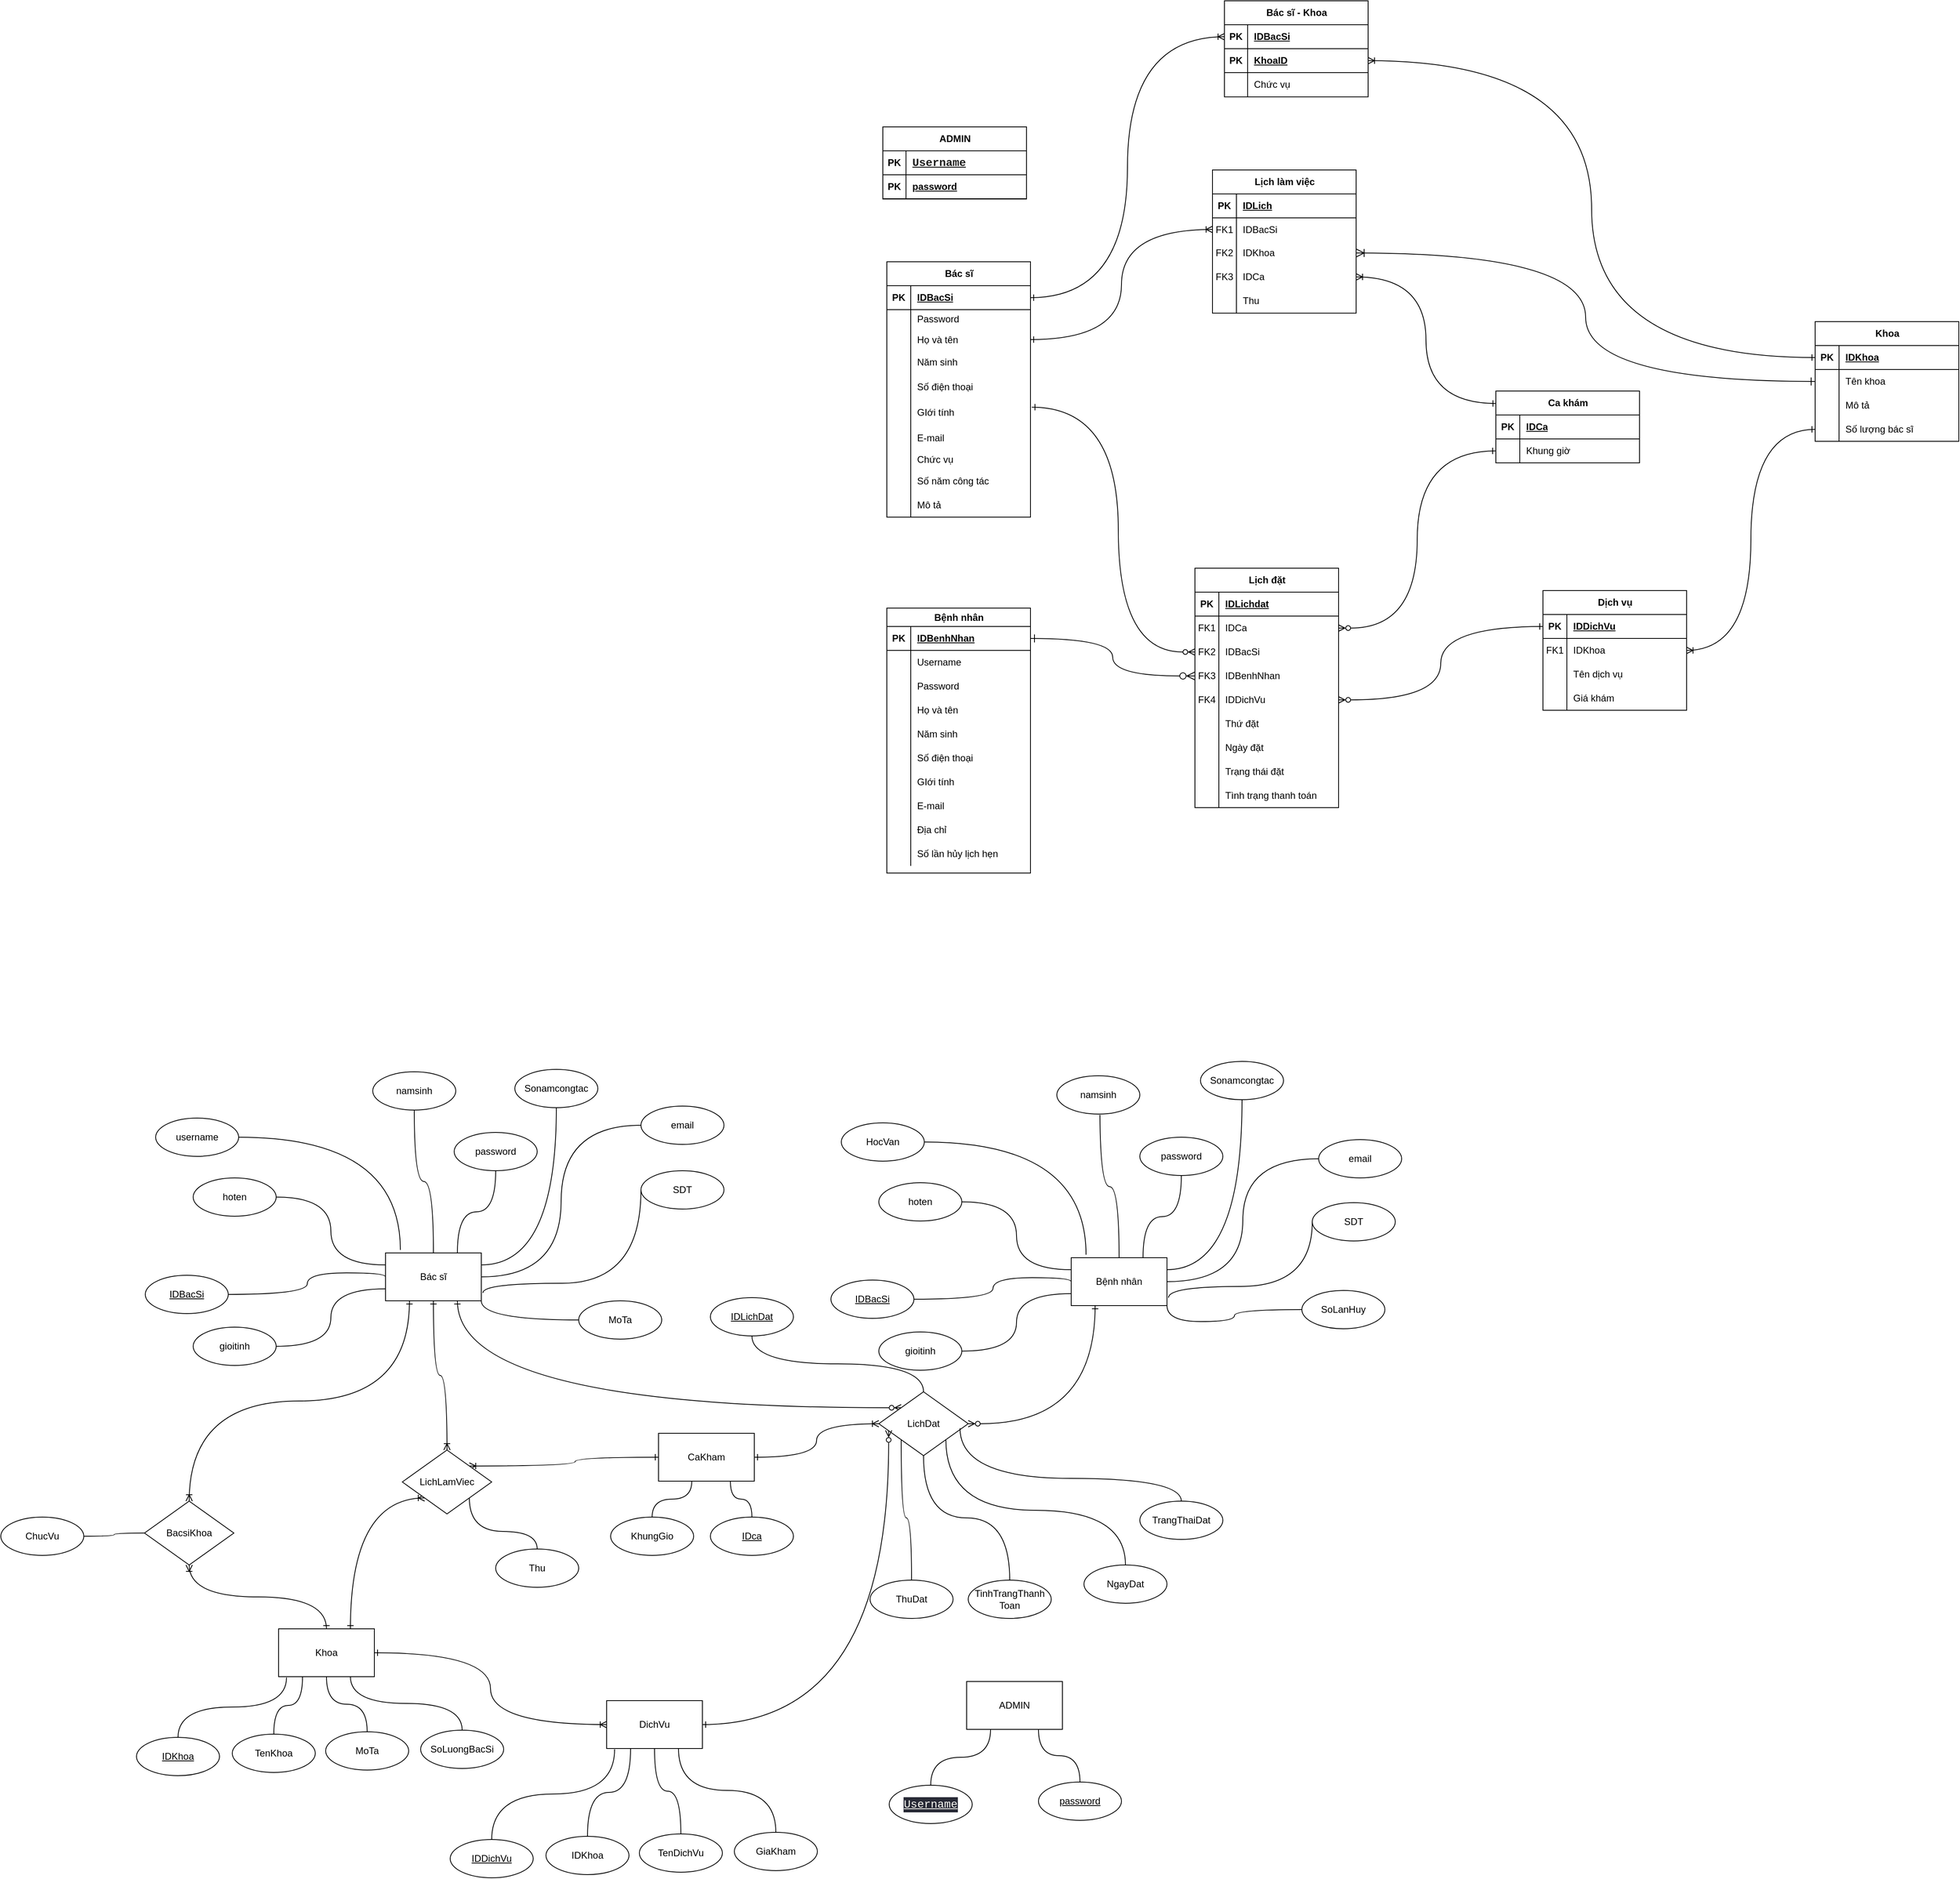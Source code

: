 <mxfile version="24.5.4" type="github">
  <diagram name="Trang-1" id="xaRGh3N69xdBcvp7hbYD">
    <mxGraphModel dx="6450" dy="3010" grid="0" gridSize="10" guides="1" tooltips="1" connect="1" arrows="1" fold="1" page="0" pageScale="1" pageWidth="827" pageHeight="1169" math="0" shadow="0">
      <root>
        <mxCell id="0" />
        <mxCell id="1" parent="0" />
        <mxCell id="uIiPMiIbQu3-cwtIJfTP-1" value="Bác sĩ" style="shape=table;startSize=30;container=1;collapsible=1;childLayout=tableLayout;fixedRows=1;rowLines=0;fontStyle=1;align=center;resizeLast=1;html=1;" parent="1" vertex="1">
          <mxGeometry x="-28" y="11" width="180" height="320" as="geometry" />
        </mxCell>
        <mxCell id="uIiPMiIbQu3-cwtIJfTP-2" value="" style="shape=tableRow;horizontal=0;startSize=0;swimlaneHead=0;swimlaneBody=0;fillColor=none;collapsible=0;dropTarget=0;points=[[0,0.5],[1,0.5]];portConstraint=eastwest;top=0;left=0;right=0;bottom=1;" parent="uIiPMiIbQu3-cwtIJfTP-1" vertex="1">
          <mxGeometry y="30" width="180" height="30" as="geometry" />
        </mxCell>
        <mxCell id="uIiPMiIbQu3-cwtIJfTP-3" value="PK" style="shape=partialRectangle;connectable=0;fillColor=none;top=0;left=0;bottom=0;right=0;fontStyle=1;overflow=hidden;whiteSpace=wrap;html=1;" parent="uIiPMiIbQu3-cwtIJfTP-2" vertex="1">
          <mxGeometry width="30" height="30" as="geometry">
            <mxRectangle width="30" height="30" as="alternateBounds" />
          </mxGeometry>
        </mxCell>
        <mxCell id="uIiPMiIbQu3-cwtIJfTP-4" value="IDBacSi" style="shape=partialRectangle;connectable=0;fillColor=none;top=0;left=0;bottom=0;right=0;align=left;spacingLeft=6;fontStyle=5;overflow=hidden;whiteSpace=wrap;html=1;" parent="uIiPMiIbQu3-cwtIJfTP-2" vertex="1">
          <mxGeometry x="30" width="150" height="30" as="geometry">
            <mxRectangle width="150" height="30" as="alternateBounds" />
          </mxGeometry>
        </mxCell>
        <mxCell id="3R1ZTO7ksmKkHA96sAqt-7" value="" style="shape=tableRow;horizontal=0;startSize=0;swimlaneHead=0;swimlaneBody=0;fillColor=none;collapsible=0;dropTarget=0;points=[[0,0.5],[1,0.5]];portConstraint=eastwest;top=0;left=0;right=0;bottom=0;" parent="uIiPMiIbQu3-cwtIJfTP-1" vertex="1">
          <mxGeometry y="60" width="180" height="24" as="geometry" />
        </mxCell>
        <mxCell id="3R1ZTO7ksmKkHA96sAqt-8" value="" style="shape=partialRectangle;connectable=0;fillColor=none;top=0;left=0;bottom=0;right=0;editable=1;overflow=hidden;whiteSpace=wrap;html=1;" parent="3R1ZTO7ksmKkHA96sAqt-7" vertex="1">
          <mxGeometry width="30" height="24" as="geometry">
            <mxRectangle width="30" height="24" as="alternateBounds" />
          </mxGeometry>
        </mxCell>
        <mxCell id="3R1ZTO7ksmKkHA96sAqt-9" value="Password" style="shape=partialRectangle;connectable=0;fillColor=none;top=0;left=0;bottom=0;right=0;align=left;spacingLeft=6;overflow=hidden;whiteSpace=wrap;html=1;" parent="3R1ZTO7ksmKkHA96sAqt-7" vertex="1">
          <mxGeometry x="30" width="150" height="24" as="geometry">
            <mxRectangle width="150" height="24" as="alternateBounds" />
          </mxGeometry>
        </mxCell>
        <mxCell id="uIiPMiIbQu3-cwtIJfTP-5" value="" style="shape=tableRow;horizontal=0;startSize=0;swimlaneHead=0;swimlaneBody=0;fillColor=none;collapsible=0;dropTarget=0;points=[[0,0.5],[1,0.5]];portConstraint=eastwest;top=0;left=0;right=0;bottom=0;" parent="uIiPMiIbQu3-cwtIJfTP-1" vertex="1">
          <mxGeometry y="84" width="180" height="27" as="geometry" />
        </mxCell>
        <mxCell id="uIiPMiIbQu3-cwtIJfTP-6" value="" style="shape=partialRectangle;connectable=0;fillColor=none;top=0;left=0;bottom=0;right=0;editable=1;overflow=hidden;whiteSpace=wrap;html=1;" parent="uIiPMiIbQu3-cwtIJfTP-5" vertex="1">
          <mxGeometry width="30" height="27" as="geometry">
            <mxRectangle width="30" height="27" as="alternateBounds" />
          </mxGeometry>
        </mxCell>
        <mxCell id="uIiPMiIbQu3-cwtIJfTP-7" value="Họ và tên" style="shape=partialRectangle;connectable=0;fillColor=none;top=0;left=0;bottom=0;right=0;align=left;spacingLeft=6;overflow=hidden;whiteSpace=wrap;html=1;" parent="uIiPMiIbQu3-cwtIJfTP-5" vertex="1">
          <mxGeometry x="30" width="150" height="27" as="geometry">
            <mxRectangle width="150" height="27" as="alternateBounds" />
          </mxGeometry>
        </mxCell>
        <mxCell id="uIiPMiIbQu3-cwtIJfTP-8" value="" style="shape=tableRow;horizontal=0;startSize=0;swimlaneHead=0;swimlaneBody=0;fillColor=none;collapsible=0;dropTarget=0;points=[[0,0.5],[1,0.5]];portConstraint=eastwest;top=0;left=0;right=0;bottom=0;" parent="uIiPMiIbQu3-cwtIJfTP-1" vertex="1">
          <mxGeometry y="111" width="180" height="30" as="geometry" />
        </mxCell>
        <mxCell id="uIiPMiIbQu3-cwtIJfTP-9" value="" style="shape=partialRectangle;connectable=0;fillColor=none;top=0;left=0;bottom=0;right=0;editable=1;overflow=hidden;whiteSpace=wrap;html=1;" parent="uIiPMiIbQu3-cwtIJfTP-8" vertex="1">
          <mxGeometry width="30" height="30" as="geometry">
            <mxRectangle width="30" height="30" as="alternateBounds" />
          </mxGeometry>
        </mxCell>
        <mxCell id="uIiPMiIbQu3-cwtIJfTP-10" value="Năm sinh" style="shape=partialRectangle;connectable=0;fillColor=none;top=0;left=0;bottom=0;right=0;align=left;spacingLeft=6;overflow=hidden;whiteSpace=wrap;html=1;" parent="uIiPMiIbQu3-cwtIJfTP-8" vertex="1">
          <mxGeometry x="30" width="150" height="30" as="geometry">
            <mxRectangle width="150" height="30" as="alternateBounds" />
          </mxGeometry>
        </mxCell>
        <mxCell id="uIiPMiIbQu3-cwtIJfTP-11" value="" style="shape=tableRow;horizontal=0;startSize=0;swimlaneHead=0;swimlaneBody=0;fillColor=none;collapsible=0;dropTarget=0;points=[[0,0.5],[1,0.5]];portConstraint=eastwest;top=0;left=0;right=0;bottom=0;" parent="uIiPMiIbQu3-cwtIJfTP-1" vertex="1">
          <mxGeometry y="141" width="180" height="31" as="geometry" />
        </mxCell>
        <mxCell id="uIiPMiIbQu3-cwtIJfTP-12" value="" style="shape=partialRectangle;connectable=0;fillColor=none;top=0;left=0;bottom=0;right=0;editable=1;overflow=hidden;whiteSpace=wrap;html=1;" parent="uIiPMiIbQu3-cwtIJfTP-11" vertex="1">
          <mxGeometry width="30" height="31" as="geometry">
            <mxRectangle width="30" height="31" as="alternateBounds" />
          </mxGeometry>
        </mxCell>
        <mxCell id="uIiPMiIbQu3-cwtIJfTP-13" value="Số điện thoại" style="shape=partialRectangle;connectable=0;fillColor=none;top=0;left=0;bottom=0;right=0;align=left;spacingLeft=6;overflow=hidden;whiteSpace=wrap;html=1;" parent="uIiPMiIbQu3-cwtIJfTP-11" vertex="1">
          <mxGeometry x="30" width="150" height="31" as="geometry">
            <mxRectangle width="150" height="31" as="alternateBounds" />
          </mxGeometry>
        </mxCell>
        <mxCell id="uIiPMiIbQu3-cwtIJfTP-14" value="" style="shape=tableRow;horizontal=0;startSize=0;swimlaneHead=0;swimlaneBody=0;fillColor=none;collapsible=0;dropTarget=0;points=[[0,0.5],[1,0.5]];portConstraint=eastwest;top=0;left=0;right=0;bottom=0;" parent="uIiPMiIbQu3-cwtIJfTP-1" vertex="1">
          <mxGeometry y="172" width="180" height="34" as="geometry" />
        </mxCell>
        <mxCell id="uIiPMiIbQu3-cwtIJfTP-15" value="" style="shape=partialRectangle;connectable=0;fillColor=none;top=0;left=0;bottom=0;right=0;editable=1;overflow=hidden;whiteSpace=wrap;html=1;" parent="uIiPMiIbQu3-cwtIJfTP-14" vertex="1">
          <mxGeometry width="30" height="34" as="geometry">
            <mxRectangle width="30" height="34" as="alternateBounds" />
          </mxGeometry>
        </mxCell>
        <mxCell id="uIiPMiIbQu3-cwtIJfTP-16" value="GIới tính" style="shape=partialRectangle;connectable=0;fillColor=none;top=0;left=0;bottom=0;right=0;align=left;spacingLeft=6;overflow=hidden;whiteSpace=wrap;html=1;" parent="uIiPMiIbQu3-cwtIJfTP-14" vertex="1">
          <mxGeometry x="30" width="150" height="34" as="geometry">
            <mxRectangle width="150" height="34" as="alternateBounds" />
          </mxGeometry>
        </mxCell>
        <mxCell id="uIiPMiIbQu3-cwtIJfTP-17" value="" style="shape=tableRow;horizontal=0;startSize=0;swimlaneHead=0;swimlaneBody=0;fillColor=none;collapsible=0;dropTarget=0;points=[[0,0.5],[1,0.5]];portConstraint=eastwest;top=0;left=0;right=0;bottom=0;" parent="uIiPMiIbQu3-cwtIJfTP-1" vertex="1">
          <mxGeometry y="206" width="180" height="30" as="geometry" />
        </mxCell>
        <mxCell id="uIiPMiIbQu3-cwtIJfTP-18" value="" style="shape=partialRectangle;connectable=0;fillColor=none;top=0;left=0;bottom=0;right=0;editable=1;overflow=hidden;whiteSpace=wrap;html=1;" parent="uIiPMiIbQu3-cwtIJfTP-17" vertex="1">
          <mxGeometry width="30" height="30" as="geometry">
            <mxRectangle width="30" height="30" as="alternateBounds" />
          </mxGeometry>
        </mxCell>
        <mxCell id="uIiPMiIbQu3-cwtIJfTP-19" value="E-mail" style="shape=partialRectangle;connectable=0;fillColor=none;top=0;left=0;bottom=0;right=0;align=left;spacingLeft=6;overflow=hidden;whiteSpace=wrap;html=1;" parent="uIiPMiIbQu3-cwtIJfTP-17" vertex="1">
          <mxGeometry x="30" width="150" height="30" as="geometry">
            <mxRectangle width="150" height="30" as="alternateBounds" />
          </mxGeometry>
        </mxCell>
        <mxCell id="3R1ZTO7ksmKkHA96sAqt-4" value="" style="shape=tableRow;horizontal=0;startSize=0;swimlaneHead=0;swimlaneBody=0;fillColor=none;collapsible=0;dropTarget=0;points=[[0,0.5],[1,0.5]];portConstraint=eastwest;top=0;left=0;right=0;bottom=0;" parent="uIiPMiIbQu3-cwtIJfTP-1" vertex="1">
          <mxGeometry y="236" width="180" height="24" as="geometry" />
        </mxCell>
        <mxCell id="3R1ZTO7ksmKkHA96sAqt-5" value="" style="shape=partialRectangle;connectable=0;fillColor=none;top=0;left=0;bottom=0;right=0;editable=1;overflow=hidden;whiteSpace=wrap;html=1;" parent="3R1ZTO7ksmKkHA96sAqt-4" vertex="1">
          <mxGeometry width="30" height="24" as="geometry">
            <mxRectangle width="30" height="24" as="alternateBounds" />
          </mxGeometry>
        </mxCell>
        <mxCell id="3R1ZTO7ksmKkHA96sAqt-6" value="Chức vụ" style="shape=partialRectangle;connectable=0;fillColor=none;top=0;left=0;bottom=0;right=0;align=left;spacingLeft=6;overflow=hidden;whiteSpace=wrap;html=1;" parent="3R1ZTO7ksmKkHA96sAqt-4" vertex="1">
          <mxGeometry x="30" width="150" height="24" as="geometry">
            <mxRectangle width="150" height="24" as="alternateBounds" />
          </mxGeometry>
        </mxCell>
        <mxCell id="uIiPMiIbQu3-cwtIJfTP-23" value="" style="shape=tableRow;horizontal=0;startSize=0;swimlaneHead=0;swimlaneBody=0;fillColor=none;collapsible=0;dropTarget=0;points=[[0,0.5],[1,0.5]];portConstraint=eastwest;top=0;left=0;right=0;bottom=0;" parent="uIiPMiIbQu3-cwtIJfTP-1" vertex="1">
          <mxGeometry y="260" width="180" height="30" as="geometry" />
        </mxCell>
        <mxCell id="uIiPMiIbQu3-cwtIJfTP-24" value="" style="shape=partialRectangle;connectable=0;fillColor=none;top=0;left=0;bottom=0;right=0;editable=1;overflow=hidden;whiteSpace=wrap;html=1;" parent="uIiPMiIbQu3-cwtIJfTP-23" vertex="1">
          <mxGeometry width="30" height="30" as="geometry">
            <mxRectangle width="30" height="30" as="alternateBounds" />
          </mxGeometry>
        </mxCell>
        <mxCell id="uIiPMiIbQu3-cwtIJfTP-25" value="Số năm công tác" style="shape=partialRectangle;connectable=0;fillColor=none;top=0;left=0;bottom=0;right=0;align=left;spacingLeft=6;overflow=hidden;whiteSpace=wrap;html=1;" parent="uIiPMiIbQu3-cwtIJfTP-23" vertex="1">
          <mxGeometry x="30" width="150" height="30" as="geometry">
            <mxRectangle width="150" height="30" as="alternateBounds" />
          </mxGeometry>
        </mxCell>
        <mxCell id="x1nUMPdgn-c161EQyQHr-1" value="" style="shape=tableRow;horizontal=0;startSize=0;swimlaneHead=0;swimlaneBody=0;fillColor=none;collapsible=0;dropTarget=0;points=[[0,0.5],[1,0.5]];portConstraint=eastwest;top=0;left=0;right=0;bottom=0;" parent="uIiPMiIbQu3-cwtIJfTP-1" vertex="1">
          <mxGeometry y="290" width="180" height="30" as="geometry" />
        </mxCell>
        <mxCell id="x1nUMPdgn-c161EQyQHr-2" value="" style="shape=partialRectangle;connectable=0;fillColor=none;top=0;left=0;bottom=0;right=0;editable=1;overflow=hidden;whiteSpace=wrap;html=1;" parent="x1nUMPdgn-c161EQyQHr-1" vertex="1">
          <mxGeometry width="30" height="30" as="geometry">
            <mxRectangle width="30" height="30" as="alternateBounds" />
          </mxGeometry>
        </mxCell>
        <mxCell id="x1nUMPdgn-c161EQyQHr-3" value="Mô tả" style="shape=partialRectangle;connectable=0;fillColor=none;top=0;left=0;bottom=0;right=0;align=left;spacingLeft=6;overflow=hidden;whiteSpace=wrap;html=1;" parent="x1nUMPdgn-c161EQyQHr-1" vertex="1">
          <mxGeometry x="30" width="150" height="30" as="geometry">
            <mxRectangle width="150" height="30" as="alternateBounds" />
          </mxGeometry>
        </mxCell>
        <mxCell id="uIiPMiIbQu3-cwtIJfTP-28" value="Bệnh nhân" style="shape=table;startSize=23;container=1;collapsible=1;childLayout=tableLayout;fixedRows=1;rowLines=0;fontStyle=1;align=center;resizeLast=1;html=1;" parent="1" vertex="1">
          <mxGeometry x="-28" y="445" width="180" height="332" as="geometry" />
        </mxCell>
        <mxCell id="uIiPMiIbQu3-cwtIJfTP-29" value="" style="shape=tableRow;horizontal=0;startSize=0;swimlaneHead=0;swimlaneBody=0;fillColor=none;collapsible=0;dropTarget=0;points=[[0,0.5],[1,0.5]];portConstraint=eastwest;top=0;left=0;right=0;bottom=1;" parent="uIiPMiIbQu3-cwtIJfTP-28" vertex="1">
          <mxGeometry y="23" width="180" height="30" as="geometry" />
        </mxCell>
        <mxCell id="uIiPMiIbQu3-cwtIJfTP-30" value="PK" style="shape=partialRectangle;connectable=0;fillColor=none;top=0;left=0;bottom=0;right=0;fontStyle=1;overflow=hidden;whiteSpace=wrap;html=1;" parent="uIiPMiIbQu3-cwtIJfTP-29" vertex="1">
          <mxGeometry width="30" height="30" as="geometry">
            <mxRectangle width="30" height="30" as="alternateBounds" />
          </mxGeometry>
        </mxCell>
        <mxCell id="uIiPMiIbQu3-cwtIJfTP-31" value="IDBenhNhan" style="shape=partialRectangle;connectable=0;fillColor=none;top=0;left=0;bottom=0;right=0;align=left;spacingLeft=6;fontStyle=5;overflow=hidden;whiteSpace=wrap;html=1;" parent="uIiPMiIbQu3-cwtIJfTP-29" vertex="1">
          <mxGeometry x="30" width="150" height="30" as="geometry">
            <mxRectangle width="150" height="30" as="alternateBounds" />
          </mxGeometry>
        </mxCell>
        <mxCell id="uIiPMiIbQu3-cwtIJfTP-53" value="" style="shape=tableRow;horizontal=0;startSize=0;swimlaneHead=0;swimlaneBody=0;fillColor=none;collapsible=0;dropTarget=0;points=[[0,0.5],[1,0.5]];portConstraint=eastwest;top=0;left=0;right=0;bottom=0;" parent="uIiPMiIbQu3-cwtIJfTP-28" vertex="1">
          <mxGeometry y="53" width="180" height="30" as="geometry" />
        </mxCell>
        <mxCell id="uIiPMiIbQu3-cwtIJfTP-54" value="" style="shape=partialRectangle;connectable=0;fillColor=none;top=0;left=0;bottom=0;right=0;editable=1;overflow=hidden;whiteSpace=wrap;html=1;" parent="uIiPMiIbQu3-cwtIJfTP-53" vertex="1">
          <mxGeometry width="30" height="30" as="geometry">
            <mxRectangle width="30" height="30" as="alternateBounds" />
          </mxGeometry>
        </mxCell>
        <mxCell id="uIiPMiIbQu3-cwtIJfTP-55" value="Username" style="shape=partialRectangle;connectable=0;fillColor=none;top=0;left=0;bottom=0;right=0;align=left;spacingLeft=6;overflow=hidden;whiteSpace=wrap;html=1;" parent="uIiPMiIbQu3-cwtIJfTP-53" vertex="1">
          <mxGeometry x="30" width="150" height="30" as="geometry">
            <mxRectangle width="150" height="30" as="alternateBounds" />
          </mxGeometry>
        </mxCell>
        <mxCell id="uIiPMiIbQu3-cwtIJfTP-56" value="" style="shape=tableRow;horizontal=0;startSize=0;swimlaneHead=0;swimlaneBody=0;fillColor=none;collapsible=0;dropTarget=0;points=[[0,0.5],[1,0.5]];portConstraint=eastwest;top=0;left=0;right=0;bottom=0;" parent="uIiPMiIbQu3-cwtIJfTP-28" vertex="1">
          <mxGeometry y="83" width="180" height="30" as="geometry" />
        </mxCell>
        <mxCell id="uIiPMiIbQu3-cwtIJfTP-57" value="" style="shape=partialRectangle;connectable=0;fillColor=none;top=0;left=0;bottom=0;right=0;editable=1;overflow=hidden;whiteSpace=wrap;html=1;" parent="uIiPMiIbQu3-cwtIJfTP-56" vertex="1">
          <mxGeometry width="30" height="30" as="geometry">
            <mxRectangle width="30" height="30" as="alternateBounds" />
          </mxGeometry>
        </mxCell>
        <mxCell id="uIiPMiIbQu3-cwtIJfTP-58" value="Password" style="shape=partialRectangle;connectable=0;fillColor=none;top=0;left=0;bottom=0;right=0;align=left;spacingLeft=6;overflow=hidden;whiteSpace=wrap;html=1;" parent="uIiPMiIbQu3-cwtIJfTP-56" vertex="1">
          <mxGeometry x="30" width="150" height="30" as="geometry">
            <mxRectangle width="150" height="30" as="alternateBounds" />
          </mxGeometry>
        </mxCell>
        <mxCell id="uIiPMiIbQu3-cwtIJfTP-32" value="" style="shape=tableRow;horizontal=0;startSize=0;swimlaneHead=0;swimlaneBody=0;fillColor=none;collapsible=0;dropTarget=0;points=[[0,0.5],[1,0.5]];portConstraint=eastwest;top=0;left=0;right=0;bottom=0;" parent="uIiPMiIbQu3-cwtIJfTP-28" vertex="1">
          <mxGeometry y="113" width="180" height="30" as="geometry" />
        </mxCell>
        <mxCell id="uIiPMiIbQu3-cwtIJfTP-33" value="" style="shape=partialRectangle;connectable=0;fillColor=none;top=0;left=0;bottom=0;right=0;editable=1;overflow=hidden;whiteSpace=wrap;html=1;" parent="uIiPMiIbQu3-cwtIJfTP-32" vertex="1">
          <mxGeometry width="30" height="30" as="geometry">
            <mxRectangle width="30" height="30" as="alternateBounds" />
          </mxGeometry>
        </mxCell>
        <mxCell id="uIiPMiIbQu3-cwtIJfTP-34" value="Họ và tên" style="shape=partialRectangle;connectable=0;fillColor=none;top=0;left=0;bottom=0;right=0;align=left;spacingLeft=6;overflow=hidden;whiteSpace=wrap;html=1;" parent="uIiPMiIbQu3-cwtIJfTP-32" vertex="1">
          <mxGeometry x="30" width="150" height="30" as="geometry">
            <mxRectangle width="150" height="30" as="alternateBounds" />
          </mxGeometry>
        </mxCell>
        <mxCell id="uIiPMiIbQu3-cwtIJfTP-35" value="" style="shape=tableRow;horizontal=0;startSize=0;swimlaneHead=0;swimlaneBody=0;fillColor=none;collapsible=0;dropTarget=0;points=[[0,0.5],[1,0.5]];portConstraint=eastwest;top=0;left=0;right=0;bottom=0;" parent="uIiPMiIbQu3-cwtIJfTP-28" vertex="1">
          <mxGeometry y="143" width="180" height="30" as="geometry" />
        </mxCell>
        <mxCell id="uIiPMiIbQu3-cwtIJfTP-36" value="" style="shape=partialRectangle;connectable=0;fillColor=none;top=0;left=0;bottom=0;right=0;editable=1;overflow=hidden;whiteSpace=wrap;html=1;" parent="uIiPMiIbQu3-cwtIJfTP-35" vertex="1">
          <mxGeometry width="30" height="30" as="geometry">
            <mxRectangle width="30" height="30" as="alternateBounds" />
          </mxGeometry>
        </mxCell>
        <mxCell id="uIiPMiIbQu3-cwtIJfTP-37" value="Năm sinh" style="shape=partialRectangle;connectable=0;fillColor=none;top=0;left=0;bottom=0;right=0;align=left;spacingLeft=6;overflow=hidden;whiteSpace=wrap;html=1;" parent="uIiPMiIbQu3-cwtIJfTP-35" vertex="1">
          <mxGeometry x="30" width="150" height="30" as="geometry">
            <mxRectangle width="150" height="30" as="alternateBounds" />
          </mxGeometry>
        </mxCell>
        <mxCell id="uIiPMiIbQu3-cwtIJfTP-38" value="" style="shape=tableRow;horizontal=0;startSize=0;swimlaneHead=0;swimlaneBody=0;fillColor=none;collapsible=0;dropTarget=0;points=[[0,0.5],[1,0.5]];portConstraint=eastwest;top=0;left=0;right=0;bottom=0;" parent="uIiPMiIbQu3-cwtIJfTP-28" vertex="1">
          <mxGeometry y="173" width="180" height="30" as="geometry" />
        </mxCell>
        <mxCell id="uIiPMiIbQu3-cwtIJfTP-39" value="" style="shape=partialRectangle;connectable=0;fillColor=none;top=0;left=0;bottom=0;right=0;editable=1;overflow=hidden;whiteSpace=wrap;html=1;" parent="uIiPMiIbQu3-cwtIJfTP-38" vertex="1">
          <mxGeometry width="30" height="30" as="geometry">
            <mxRectangle width="30" height="30" as="alternateBounds" />
          </mxGeometry>
        </mxCell>
        <mxCell id="uIiPMiIbQu3-cwtIJfTP-40" value="Số điện thoại" style="shape=partialRectangle;connectable=0;fillColor=none;top=0;left=0;bottom=0;right=0;align=left;spacingLeft=6;overflow=hidden;whiteSpace=wrap;html=1;" parent="uIiPMiIbQu3-cwtIJfTP-38" vertex="1">
          <mxGeometry x="30" width="150" height="30" as="geometry">
            <mxRectangle width="150" height="30" as="alternateBounds" />
          </mxGeometry>
        </mxCell>
        <mxCell id="uIiPMiIbQu3-cwtIJfTP-41" value="" style="shape=tableRow;horizontal=0;startSize=0;swimlaneHead=0;swimlaneBody=0;fillColor=none;collapsible=0;dropTarget=0;points=[[0,0.5],[1,0.5]];portConstraint=eastwest;top=0;left=0;right=0;bottom=0;" parent="uIiPMiIbQu3-cwtIJfTP-28" vertex="1">
          <mxGeometry y="203" width="180" height="30" as="geometry" />
        </mxCell>
        <mxCell id="uIiPMiIbQu3-cwtIJfTP-42" value="" style="shape=partialRectangle;connectable=0;fillColor=none;top=0;left=0;bottom=0;right=0;editable=1;overflow=hidden;whiteSpace=wrap;html=1;" parent="uIiPMiIbQu3-cwtIJfTP-41" vertex="1">
          <mxGeometry width="30" height="30" as="geometry">
            <mxRectangle width="30" height="30" as="alternateBounds" />
          </mxGeometry>
        </mxCell>
        <mxCell id="uIiPMiIbQu3-cwtIJfTP-43" value="GIới tính" style="shape=partialRectangle;connectable=0;fillColor=none;top=0;left=0;bottom=0;right=0;align=left;spacingLeft=6;overflow=hidden;whiteSpace=wrap;html=1;" parent="uIiPMiIbQu3-cwtIJfTP-41" vertex="1">
          <mxGeometry x="30" width="150" height="30" as="geometry">
            <mxRectangle width="150" height="30" as="alternateBounds" />
          </mxGeometry>
        </mxCell>
        <mxCell id="uIiPMiIbQu3-cwtIJfTP-44" value="" style="shape=tableRow;horizontal=0;startSize=0;swimlaneHead=0;swimlaneBody=0;fillColor=none;collapsible=0;dropTarget=0;points=[[0,0.5],[1,0.5]];portConstraint=eastwest;top=0;left=0;right=0;bottom=0;" parent="uIiPMiIbQu3-cwtIJfTP-28" vertex="1">
          <mxGeometry y="233" width="180" height="30" as="geometry" />
        </mxCell>
        <mxCell id="uIiPMiIbQu3-cwtIJfTP-45" value="" style="shape=partialRectangle;connectable=0;fillColor=none;top=0;left=0;bottom=0;right=0;editable=1;overflow=hidden;whiteSpace=wrap;html=1;" parent="uIiPMiIbQu3-cwtIJfTP-44" vertex="1">
          <mxGeometry width="30" height="30" as="geometry">
            <mxRectangle width="30" height="30" as="alternateBounds" />
          </mxGeometry>
        </mxCell>
        <mxCell id="uIiPMiIbQu3-cwtIJfTP-46" value="E-mail" style="shape=partialRectangle;connectable=0;fillColor=none;top=0;left=0;bottom=0;right=0;align=left;spacingLeft=6;overflow=hidden;whiteSpace=wrap;html=1;" parent="uIiPMiIbQu3-cwtIJfTP-44" vertex="1">
          <mxGeometry x="30" width="150" height="30" as="geometry">
            <mxRectangle width="150" height="30" as="alternateBounds" />
          </mxGeometry>
        </mxCell>
        <mxCell id="uIiPMiIbQu3-cwtIJfTP-47" value="" style="shape=tableRow;horizontal=0;startSize=0;swimlaneHead=0;swimlaneBody=0;fillColor=none;collapsible=0;dropTarget=0;points=[[0,0.5],[1,0.5]];portConstraint=eastwest;top=0;left=0;right=0;bottom=0;" parent="uIiPMiIbQu3-cwtIJfTP-28" vertex="1">
          <mxGeometry y="263" width="180" height="30" as="geometry" />
        </mxCell>
        <mxCell id="uIiPMiIbQu3-cwtIJfTP-48" value="" style="shape=partialRectangle;connectable=0;fillColor=none;top=0;left=0;bottom=0;right=0;editable=1;overflow=hidden;whiteSpace=wrap;html=1;" parent="uIiPMiIbQu3-cwtIJfTP-47" vertex="1">
          <mxGeometry width="30" height="30" as="geometry">
            <mxRectangle width="30" height="30" as="alternateBounds" />
          </mxGeometry>
        </mxCell>
        <mxCell id="uIiPMiIbQu3-cwtIJfTP-49" value="Địa chỉ" style="shape=partialRectangle;connectable=0;fillColor=none;top=0;left=0;bottom=0;right=0;align=left;spacingLeft=6;overflow=hidden;whiteSpace=wrap;html=1;" parent="uIiPMiIbQu3-cwtIJfTP-47" vertex="1">
          <mxGeometry x="30" width="150" height="30" as="geometry">
            <mxRectangle width="150" height="30" as="alternateBounds" />
          </mxGeometry>
        </mxCell>
        <mxCell id="ECzwh-50jBpDVB_bB_r1-1" value="" style="shape=tableRow;horizontal=0;startSize=0;swimlaneHead=0;swimlaneBody=0;fillColor=none;collapsible=0;dropTarget=0;points=[[0,0.5],[1,0.5]];portConstraint=eastwest;top=0;left=0;right=0;bottom=0;" parent="uIiPMiIbQu3-cwtIJfTP-28" vertex="1">
          <mxGeometry y="293" width="180" height="30" as="geometry" />
        </mxCell>
        <mxCell id="ECzwh-50jBpDVB_bB_r1-2" value="" style="shape=partialRectangle;connectable=0;fillColor=none;top=0;left=0;bottom=0;right=0;editable=1;overflow=hidden;whiteSpace=wrap;html=1;" parent="ECzwh-50jBpDVB_bB_r1-1" vertex="1">
          <mxGeometry width="30" height="30" as="geometry">
            <mxRectangle width="30" height="30" as="alternateBounds" />
          </mxGeometry>
        </mxCell>
        <mxCell id="ECzwh-50jBpDVB_bB_r1-3" value="Số lần hủy lịch hẹn" style="shape=partialRectangle;connectable=0;fillColor=none;top=0;left=0;bottom=0;right=0;align=left;spacingLeft=6;overflow=hidden;whiteSpace=wrap;html=1;" parent="ECzwh-50jBpDVB_bB_r1-1" vertex="1">
          <mxGeometry x="30" width="150" height="30" as="geometry">
            <mxRectangle width="150" height="30" as="alternateBounds" />
          </mxGeometry>
        </mxCell>
        <mxCell id="uIiPMiIbQu3-cwtIJfTP-59" value="Ca khám" style="shape=table;startSize=30;container=1;collapsible=1;childLayout=tableLayout;fixedRows=1;rowLines=0;fontStyle=1;align=center;resizeLast=1;html=1;" parent="1" vertex="1">
          <mxGeometry x="735" y="173" width="180" height="90" as="geometry" />
        </mxCell>
        <mxCell id="uIiPMiIbQu3-cwtIJfTP-60" value="" style="shape=tableRow;horizontal=0;startSize=0;swimlaneHead=0;swimlaneBody=0;fillColor=none;collapsible=0;dropTarget=0;points=[[0,0.5],[1,0.5]];portConstraint=eastwest;top=0;left=0;right=0;bottom=1;" parent="uIiPMiIbQu3-cwtIJfTP-59" vertex="1">
          <mxGeometry y="30" width="180" height="30" as="geometry" />
        </mxCell>
        <mxCell id="uIiPMiIbQu3-cwtIJfTP-61" value="PK" style="shape=partialRectangle;connectable=0;fillColor=none;top=0;left=0;bottom=0;right=0;fontStyle=1;overflow=hidden;whiteSpace=wrap;html=1;" parent="uIiPMiIbQu3-cwtIJfTP-60" vertex="1">
          <mxGeometry width="30" height="30" as="geometry">
            <mxRectangle width="30" height="30" as="alternateBounds" />
          </mxGeometry>
        </mxCell>
        <mxCell id="uIiPMiIbQu3-cwtIJfTP-62" value="IDCa" style="shape=partialRectangle;connectable=0;fillColor=none;top=0;left=0;bottom=0;right=0;align=left;spacingLeft=6;fontStyle=5;overflow=hidden;whiteSpace=wrap;html=1;" parent="uIiPMiIbQu3-cwtIJfTP-60" vertex="1">
          <mxGeometry x="30" width="150" height="30" as="geometry">
            <mxRectangle width="150" height="30" as="alternateBounds" />
          </mxGeometry>
        </mxCell>
        <mxCell id="uIiPMiIbQu3-cwtIJfTP-63" value="" style="shape=tableRow;horizontal=0;startSize=0;swimlaneHead=0;swimlaneBody=0;fillColor=none;collapsible=0;dropTarget=0;points=[[0,0.5],[1,0.5]];portConstraint=eastwest;top=0;left=0;right=0;bottom=0;" parent="uIiPMiIbQu3-cwtIJfTP-59" vertex="1">
          <mxGeometry y="60" width="180" height="30" as="geometry" />
        </mxCell>
        <mxCell id="uIiPMiIbQu3-cwtIJfTP-64" value="" style="shape=partialRectangle;connectable=0;fillColor=none;top=0;left=0;bottom=0;right=0;editable=1;overflow=hidden;whiteSpace=wrap;html=1;" parent="uIiPMiIbQu3-cwtIJfTP-63" vertex="1">
          <mxGeometry width="30" height="30" as="geometry">
            <mxRectangle width="30" height="30" as="alternateBounds" />
          </mxGeometry>
        </mxCell>
        <mxCell id="uIiPMiIbQu3-cwtIJfTP-65" value="Khung giờ" style="shape=partialRectangle;connectable=0;fillColor=none;top=0;left=0;bottom=0;right=0;align=left;spacingLeft=6;overflow=hidden;whiteSpace=wrap;html=1;" parent="uIiPMiIbQu3-cwtIJfTP-63" vertex="1">
          <mxGeometry x="30" width="150" height="30" as="geometry">
            <mxRectangle width="150" height="30" as="alternateBounds" />
          </mxGeometry>
        </mxCell>
        <mxCell id="uIiPMiIbQu3-cwtIJfTP-72" value="Lịch làm việc" style="shape=table;startSize=30;container=1;collapsible=1;childLayout=tableLayout;fixedRows=1;rowLines=0;fontStyle=1;align=center;resizeLast=1;html=1;" parent="1" vertex="1">
          <mxGeometry x="380" y="-104" width="180" height="179.435" as="geometry" />
        </mxCell>
        <mxCell id="uIiPMiIbQu3-cwtIJfTP-73" value="" style="shape=tableRow;horizontal=0;startSize=0;swimlaneHead=0;swimlaneBody=0;fillColor=none;collapsible=0;dropTarget=0;points=[[0,0.5],[1,0.5]];portConstraint=eastwest;top=0;left=0;right=0;bottom=1;" parent="uIiPMiIbQu3-cwtIJfTP-72" vertex="1">
          <mxGeometry y="30" width="180" height="30" as="geometry" />
        </mxCell>
        <mxCell id="uIiPMiIbQu3-cwtIJfTP-74" value="PK" style="shape=partialRectangle;connectable=0;fillColor=none;top=0;left=0;bottom=0;right=0;fontStyle=1;overflow=hidden;whiteSpace=wrap;html=1;" parent="uIiPMiIbQu3-cwtIJfTP-73" vertex="1">
          <mxGeometry width="30" height="30" as="geometry">
            <mxRectangle width="30" height="30" as="alternateBounds" />
          </mxGeometry>
        </mxCell>
        <mxCell id="uIiPMiIbQu3-cwtIJfTP-75" value="IDLich" style="shape=partialRectangle;connectable=0;fillColor=none;top=0;left=0;bottom=0;right=0;align=left;spacingLeft=6;fontStyle=5;overflow=hidden;whiteSpace=wrap;html=1;" parent="uIiPMiIbQu3-cwtIJfTP-73" vertex="1">
          <mxGeometry x="30" width="150" height="30" as="geometry">
            <mxRectangle width="150" height="30" as="alternateBounds" />
          </mxGeometry>
        </mxCell>
        <mxCell id="uIiPMiIbQu3-cwtIJfTP-76" value="" style="shape=tableRow;horizontal=0;startSize=0;swimlaneHead=0;swimlaneBody=0;fillColor=none;collapsible=0;dropTarget=0;points=[[0,0.5],[1,0.5]];portConstraint=eastwest;top=0;left=0;right=0;bottom=0;" parent="uIiPMiIbQu3-cwtIJfTP-72" vertex="1">
          <mxGeometry y="60" width="180" height="29" as="geometry" />
        </mxCell>
        <mxCell id="uIiPMiIbQu3-cwtIJfTP-77" value="FK1" style="shape=partialRectangle;connectable=0;fillColor=none;top=0;left=0;bottom=0;right=0;editable=1;overflow=hidden;whiteSpace=wrap;html=1;" parent="uIiPMiIbQu3-cwtIJfTP-76" vertex="1">
          <mxGeometry width="30" height="29" as="geometry">
            <mxRectangle width="30" height="29" as="alternateBounds" />
          </mxGeometry>
        </mxCell>
        <mxCell id="uIiPMiIbQu3-cwtIJfTP-78" value="IDBacSi" style="shape=partialRectangle;connectable=0;fillColor=none;top=0;left=0;bottom=0;right=0;align=left;spacingLeft=6;overflow=hidden;whiteSpace=wrap;html=1;" parent="uIiPMiIbQu3-cwtIJfTP-76" vertex="1">
          <mxGeometry x="30" width="150" height="29" as="geometry">
            <mxRectangle width="150" height="29" as="alternateBounds" />
          </mxGeometry>
        </mxCell>
        <mxCell id="uIiPMiIbQu3-cwtIJfTP-82" value="" style="shape=tableRow;horizontal=0;startSize=0;swimlaneHead=0;swimlaneBody=0;fillColor=none;collapsible=0;dropTarget=0;points=[[0,0.5],[1,0.5]];portConstraint=eastwest;top=0;left=0;right=0;bottom=0;" parent="uIiPMiIbQu3-cwtIJfTP-72" vertex="1">
          <mxGeometry y="89" width="180" height="30" as="geometry" />
        </mxCell>
        <mxCell id="uIiPMiIbQu3-cwtIJfTP-83" value="FK2" style="shape=partialRectangle;connectable=0;fillColor=none;top=0;left=0;bottom=0;right=0;editable=1;overflow=hidden;whiteSpace=wrap;html=1;" parent="uIiPMiIbQu3-cwtIJfTP-82" vertex="1">
          <mxGeometry width="30" height="30" as="geometry">
            <mxRectangle width="30" height="30" as="alternateBounds" />
          </mxGeometry>
        </mxCell>
        <mxCell id="uIiPMiIbQu3-cwtIJfTP-84" value="IDKhoa" style="shape=partialRectangle;connectable=0;fillColor=none;top=0;left=0;bottom=0;right=0;align=left;spacingLeft=6;overflow=hidden;whiteSpace=wrap;html=1;" parent="uIiPMiIbQu3-cwtIJfTP-82" vertex="1">
          <mxGeometry x="30" width="150" height="30" as="geometry">
            <mxRectangle width="150" height="30" as="alternateBounds" />
          </mxGeometry>
        </mxCell>
        <mxCell id="uIiPMiIbQu3-cwtIJfTP-79" value="" style="shape=tableRow;horizontal=0;startSize=0;swimlaneHead=0;swimlaneBody=0;fillColor=none;collapsible=0;dropTarget=0;points=[[0,0.5],[1,0.5]];portConstraint=eastwest;top=0;left=0;right=0;bottom=0;" parent="uIiPMiIbQu3-cwtIJfTP-72" vertex="1">
          <mxGeometry y="119" width="180" height="30" as="geometry" />
        </mxCell>
        <mxCell id="uIiPMiIbQu3-cwtIJfTP-80" value="FK3" style="shape=partialRectangle;connectable=0;fillColor=none;top=0;left=0;bottom=0;right=0;editable=1;overflow=hidden;whiteSpace=wrap;html=1;" parent="uIiPMiIbQu3-cwtIJfTP-79" vertex="1">
          <mxGeometry width="30" height="30" as="geometry">
            <mxRectangle width="30" height="30" as="alternateBounds" />
          </mxGeometry>
        </mxCell>
        <mxCell id="uIiPMiIbQu3-cwtIJfTP-81" value="IDCa" style="shape=partialRectangle;connectable=0;fillColor=none;top=0;left=0;bottom=0;right=0;align=left;spacingLeft=6;overflow=hidden;whiteSpace=wrap;html=1;" parent="uIiPMiIbQu3-cwtIJfTP-79" vertex="1">
          <mxGeometry x="30" width="150" height="30" as="geometry">
            <mxRectangle width="150" height="30" as="alternateBounds" />
          </mxGeometry>
        </mxCell>
        <mxCell id="7elzzZrt6tk36yr9mf3h-1" value="" style="shape=tableRow;horizontal=0;startSize=0;swimlaneHead=0;swimlaneBody=0;fillColor=none;collapsible=0;dropTarget=0;points=[[0,0.5],[1,0.5]];portConstraint=eastwest;top=0;left=0;right=0;bottom=0;" parent="uIiPMiIbQu3-cwtIJfTP-72" vertex="1">
          <mxGeometry y="149" width="180" height="30" as="geometry" />
        </mxCell>
        <mxCell id="7elzzZrt6tk36yr9mf3h-2" value="" style="shape=partialRectangle;connectable=0;fillColor=none;top=0;left=0;bottom=0;right=0;editable=1;overflow=hidden;whiteSpace=wrap;html=1;" parent="7elzzZrt6tk36yr9mf3h-1" vertex="1">
          <mxGeometry width="30" height="30" as="geometry">
            <mxRectangle width="30" height="30" as="alternateBounds" />
          </mxGeometry>
        </mxCell>
        <mxCell id="7elzzZrt6tk36yr9mf3h-3" value="Thu" style="shape=partialRectangle;connectable=0;fillColor=none;top=0;left=0;bottom=0;right=0;align=left;spacingLeft=6;overflow=hidden;whiteSpace=wrap;html=1;" parent="7elzzZrt6tk36yr9mf3h-1" vertex="1">
          <mxGeometry x="30" width="150" height="30" as="geometry">
            <mxRectangle width="150" height="30" as="alternateBounds" />
          </mxGeometry>
        </mxCell>
        <mxCell id="uIiPMiIbQu3-cwtIJfTP-85" value="Lịch đặt" style="shape=table;startSize=30;container=1;collapsible=1;childLayout=tableLayout;fixedRows=1;rowLines=0;fontStyle=1;align=center;resizeLast=1;html=1;" parent="1" vertex="1">
          <mxGeometry x="358" y="395" width="180" height="300" as="geometry" />
        </mxCell>
        <mxCell id="uIiPMiIbQu3-cwtIJfTP-86" value="" style="shape=tableRow;horizontal=0;startSize=0;swimlaneHead=0;swimlaneBody=0;fillColor=none;collapsible=0;dropTarget=0;points=[[0,0.5],[1,0.5]];portConstraint=eastwest;top=0;left=0;right=0;bottom=1;" parent="uIiPMiIbQu3-cwtIJfTP-85" vertex="1">
          <mxGeometry y="30" width="180" height="30" as="geometry" />
        </mxCell>
        <mxCell id="uIiPMiIbQu3-cwtIJfTP-87" value="PK" style="shape=partialRectangle;connectable=0;fillColor=none;top=0;left=0;bottom=0;right=0;fontStyle=1;overflow=hidden;whiteSpace=wrap;html=1;" parent="uIiPMiIbQu3-cwtIJfTP-86" vertex="1">
          <mxGeometry width="30" height="30" as="geometry">
            <mxRectangle width="30" height="30" as="alternateBounds" />
          </mxGeometry>
        </mxCell>
        <mxCell id="uIiPMiIbQu3-cwtIJfTP-88" value="IDLichdat" style="shape=partialRectangle;connectable=0;fillColor=none;top=0;left=0;bottom=0;right=0;align=left;spacingLeft=6;fontStyle=5;overflow=hidden;whiteSpace=wrap;html=1;" parent="uIiPMiIbQu3-cwtIJfTP-86" vertex="1">
          <mxGeometry x="30" width="150" height="30" as="geometry">
            <mxRectangle width="150" height="30" as="alternateBounds" />
          </mxGeometry>
        </mxCell>
        <mxCell id="uIiPMiIbQu3-cwtIJfTP-89" value="" style="shape=tableRow;horizontal=0;startSize=0;swimlaneHead=0;swimlaneBody=0;fillColor=none;collapsible=0;dropTarget=0;points=[[0,0.5],[1,0.5]];portConstraint=eastwest;top=0;left=0;right=0;bottom=0;" parent="uIiPMiIbQu3-cwtIJfTP-85" vertex="1">
          <mxGeometry y="60" width="180" height="30" as="geometry" />
        </mxCell>
        <mxCell id="uIiPMiIbQu3-cwtIJfTP-90" value="FK1" style="shape=partialRectangle;connectable=0;fillColor=none;top=0;left=0;bottom=0;right=0;editable=1;overflow=hidden;whiteSpace=wrap;html=1;" parent="uIiPMiIbQu3-cwtIJfTP-89" vertex="1">
          <mxGeometry width="30" height="30" as="geometry">
            <mxRectangle width="30" height="30" as="alternateBounds" />
          </mxGeometry>
        </mxCell>
        <mxCell id="uIiPMiIbQu3-cwtIJfTP-91" value="IDCa" style="shape=partialRectangle;connectable=0;fillColor=none;top=0;left=0;bottom=0;right=0;align=left;spacingLeft=6;overflow=hidden;whiteSpace=wrap;html=1;" parent="uIiPMiIbQu3-cwtIJfTP-89" vertex="1">
          <mxGeometry x="30" width="150" height="30" as="geometry">
            <mxRectangle width="150" height="30" as="alternateBounds" />
          </mxGeometry>
        </mxCell>
        <mxCell id="uIiPMiIbQu3-cwtIJfTP-95" value="" style="shape=tableRow;horizontal=0;startSize=0;swimlaneHead=0;swimlaneBody=0;fillColor=none;collapsible=0;dropTarget=0;points=[[0,0.5],[1,0.5]];portConstraint=eastwest;top=0;left=0;right=0;bottom=0;" parent="uIiPMiIbQu3-cwtIJfTP-85" vertex="1">
          <mxGeometry y="90" width="180" height="30" as="geometry" />
        </mxCell>
        <mxCell id="uIiPMiIbQu3-cwtIJfTP-96" value="FK2" style="shape=partialRectangle;connectable=0;fillColor=none;top=0;left=0;bottom=0;right=0;editable=1;overflow=hidden;whiteSpace=wrap;html=1;" parent="uIiPMiIbQu3-cwtIJfTP-95" vertex="1">
          <mxGeometry width="30" height="30" as="geometry">
            <mxRectangle width="30" height="30" as="alternateBounds" />
          </mxGeometry>
        </mxCell>
        <mxCell id="uIiPMiIbQu3-cwtIJfTP-97" value="IDBacSi" style="shape=partialRectangle;connectable=0;fillColor=none;top=0;left=0;bottom=0;right=0;align=left;spacingLeft=6;overflow=hidden;whiteSpace=wrap;html=1;" parent="uIiPMiIbQu3-cwtIJfTP-95" vertex="1">
          <mxGeometry x="30" width="150" height="30" as="geometry">
            <mxRectangle width="150" height="30" as="alternateBounds" />
          </mxGeometry>
        </mxCell>
        <mxCell id="uIiPMiIbQu3-cwtIJfTP-98" value="" style="shape=tableRow;horizontal=0;startSize=0;swimlaneHead=0;swimlaneBody=0;fillColor=none;collapsible=0;dropTarget=0;points=[[0,0.5],[1,0.5]];portConstraint=eastwest;top=0;left=0;right=0;bottom=0;" parent="uIiPMiIbQu3-cwtIJfTP-85" vertex="1">
          <mxGeometry y="120" width="180" height="30" as="geometry" />
        </mxCell>
        <mxCell id="uIiPMiIbQu3-cwtIJfTP-99" value="FK3" style="shape=partialRectangle;connectable=0;fillColor=none;top=0;left=0;bottom=0;right=0;editable=1;overflow=hidden;whiteSpace=wrap;html=1;" parent="uIiPMiIbQu3-cwtIJfTP-98" vertex="1">
          <mxGeometry width="30" height="30" as="geometry">
            <mxRectangle width="30" height="30" as="alternateBounds" />
          </mxGeometry>
        </mxCell>
        <mxCell id="uIiPMiIbQu3-cwtIJfTP-100" value="IDBenhNhan" style="shape=partialRectangle;connectable=0;fillColor=none;top=0;left=0;bottom=0;right=0;align=left;spacingLeft=6;overflow=hidden;whiteSpace=wrap;html=1;" parent="uIiPMiIbQu3-cwtIJfTP-98" vertex="1">
          <mxGeometry x="30" width="150" height="30" as="geometry">
            <mxRectangle width="150" height="30" as="alternateBounds" />
          </mxGeometry>
        </mxCell>
        <mxCell id="uIiPMiIbQu3-cwtIJfTP-101" value="" style="shape=tableRow;horizontal=0;startSize=0;swimlaneHead=0;swimlaneBody=0;fillColor=none;collapsible=0;dropTarget=0;points=[[0,0.5],[1,0.5]];portConstraint=eastwest;top=0;left=0;right=0;bottom=0;" parent="uIiPMiIbQu3-cwtIJfTP-85" vertex="1">
          <mxGeometry y="150" width="180" height="30" as="geometry" />
        </mxCell>
        <mxCell id="uIiPMiIbQu3-cwtIJfTP-102" value="FK4" style="shape=partialRectangle;connectable=0;fillColor=none;top=0;left=0;bottom=0;right=0;editable=1;overflow=hidden;whiteSpace=wrap;html=1;" parent="uIiPMiIbQu3-cwtIJfTP-101" vertex="1">
          <mxGeometry width="30" height="30" as="geometry">
            <mxRectangle width="30" height="30" as="alternateBounds" />
          </mxGeometry>
        </mxCell>
        <mxCell id="uIiPMiIbQu3-cwtIJfTP-103" value="IDDichVu" style="shape=partialRectangle;connectable=0;fillColor=none;top=0;left=0;bottom=0;right=0;align=left;spacingLeft=6;overflow=hidden;whiteSpace=wrap;html=1;" parent="uIiPMiIbQu3-cwtIJfTP-101" vertex="1">
          <mxGeometry x="30" width="150" height="30" as="geometry">
            <mxRectangle width="150" height="30" as="alternateBounds" />
          </mxGeometry>
        </mxCell>
        <mxCell id="7elzzZrt6tk36yr9mf3h-4" value="" style="shape=tableRow;horizontal=0;startSize=0;swimlaneHead=0;swimlaneBody=0;fillColor=none;collapsible=0;dropTarget=0;points=[[0,0.5],[1,0.5]];portConstraint=eastwest;top=0;left=0;right=0;bottom=0;" parent="uIiPMiIbQu3-cwtIJfTP-85" vertex="1">
          <mxGeometry y="180" width="180" height="30" as="geometry" />
        </mxCell>
        <mxCell id="7elzzZrt6tk36yr9mf3h-5" value="" style="shape=partialRectangle;connectable=0;fillColor=none;top=0;left=0;bottom=0;right=0;editable=1;overflow=hidden;whiteSpace=wrap;html=1;" parent="7elzzZrt6tk36yr9mf3h-4" vertex="1">
          <mxGeometry width="30" height="30" as="geometry">
            <mxRectangle width="30" height="30" as="alternateBounds" />
          </mxGeometry>
        </mxCell>
        <mxCell id="7elzzZrt6tk36yr9mf3h-6" value="Thứ đặt" style="shape=partialRectangle;connectable=0;fillColor=none;top=0;left=0;bottom=0;right=0;align=left;spacingLeft=6;overflow=hidden;whiteSpace=wrap;html=1;" parent="7elzzZrt6tk36yr9mf3h-4" vertex="1">
          <mxGeometry x="30" width="150" height="30" as="geometry">
            <mxRectangle width="150" height="30" as="alternateBounds" />
          </mxGeometry>
        </mxCell>
        <mxCell id="7elzzZrt6tk36yr9mf3h-30" value="" style="shape=tableRow;horizontal=0;startSize=0;swimlaneHead=0;swimlaneBody=0;fillColor=none;collapsible=0;dropTarget=0;points=[[0,0.5],[1,0.5]];portConstraint=eastwest;top=0;left=0;right=0;bottom=0;" parent="uIiPMiIbQu3-cwtIJfTP-85" vertex="1">
          <mxGeometry y="210" width="180" height="30" as="geometry" />
        </mxCell>
        <mxCell id="7elzzZrt6tk36yr9mf3h-31" value="" style="shape=partialRectangle;connectable=0;fillColor=none;top=0;left=0;bottom=0;right=0;editable=1;overflow=hidden;whiteSpace=wrap;html=1;" parent="7elzzZrt6tk36yr9mf3h-30" vertex="1">
          <mxGeometry width="30" height="30" as="geometry">
            <mxRectangle width="30" height="30" as="alternateBounds" />
          </mxGeometry>
        </mxCell>
        <mxCell id="7elzzZrt6tk36yr9mf3h-32" value="Ngày đặt" style="shape=partialRectangle;connectable=0;fillColor=none;top=0;left=0;bottom=0;right=0;align=left;spacingLeft=6;overflow=hidden;whiteSpace=wrap;html=1;" parent="7elzzZrt6tk36yr9mf3h-30" vertex="1">
          <mxGeometry x="30" width="150" height="30" as="geometry">
            <mxRectangle width="150" height="30" as="alternateBounds" />
          </mxGeometry>
        </mxCell>
        <mxCell id="uIiPMiIbQu3-cwtIJfTP-92" value="" style="shape=tableRow;horizontal=0;startSize=0;swimlaneHead=0;swimlaneBody=0;fillColor=none;collapsible=0;dropTarget=0;points=[[0,0.5],[1,0.5]];portConstraint=eastwest;top=0;left=0;right=0;bottom=0;" parent="uIiPMiIbQu3-cwtIJfTP-85" vertex="1">
          <mxGeometry y="240" width="180" height="30" as="geometry" />
        </mxCell>
        <mxCell id="uIiPMiIbQu3-cwtIJfTP-93" value="" style="shape=partialRectangle;connectable=0;fillColor=none;top=0;left=0;bottom=0;right=0;editable=1;overflow=hidden;whiteSpace=wrap;html=1;" parent="uIiPMiIbQu3-cwtIJfTP-92" vertex="1">
          <mxGeometry width="30" height="30" as="geometry">
            <mxRectangle width="30" height="30" as="alternateBounds" />
          </mxGeometry>
        </mxCell>
        <mxCell id="uIiPMiIbQu3-cwtIJfTP-94" value="Trạng thái đặt" style="shape=partialRectangle;connectable=0;fillColor=none;top=0;left=0;bottom=0;right=0;align=left;spacingLeft=6;overflow=hidden;whiteSpace=wrap;html=1;" parent="uIiPMiIbQu3-cwtIJfTP-92" vertex="1">
          <mxGeometry x="30" width="150" height="30" as="geometry">
            <mxRectangle width="150" height="30" as="alternateBounds" />
          </mxGeometry>
        </mxCell>
        <mxCell id="uIiPMiIbQu3-cwtIJfTP-104" value="" style="shape=tableRow;horizontal=0;startSize=0;swimlaneHead=0;swimlaneBody=0;fillColor=none;collapsible=0;dropTarget=0;points=[[0,0.5],[1,0.5]];portConstraint=eastwest;top=0;left=0;right=0;bottom=0;" parent="uIiPMiIbQu3-cwtIJfTP-85" vertex="1">
          <mxGeometry y="270" width="180" height="30" as="geometry" />
        </mxCell>
        <mxCell id="uIiPMiIbQu3-cwtIJfTP-105" value="" style="shape=partialRectangle;connectable=0;fillColor=none;top=0;left=0;bottom=0;right=0;editable=1;overflow=hidden;whiteSpace=wrap;html=1;" parent="uIiPMiIbQu3-cwtIJfTP-104" vertex="1">
          <mxGeometry width="30" height="30" as="geometry">
            <mxRectangle width="30" height="30" as="alternateBounds" />
          </mxGeometry>
        </mxCell>
        <mxCell id="uIiPMiIbQu3-cwtIJfTP-106" value="Tình trạng thanh toán" style="shape=partialRectangle;connectable=0;fillColor=none;top=0;left=0;bottom=0;right=0;align=left;spacingLeft=6;overflow=hidden;whiteSpace=wrap;html=1;" parent="uIiPMiIbQu3-cwtIJfTP-104" vertex="1">
          <mxGeometry x="30" width="150" height="30" as="geometry">
            <mxRectangle width="150" height="30" as="alternateBounds" />
          </mxGeometry>
        </mxCell>
        <mxCell id="uIiPMiIbQu3-cwtIJfTP-107" value="Dịch vụ" style="shape=table;startSize=30;container=1;collapsible=1;childLayout=tableLayout;fixedRows=1;rowLines=0;fontStyle=1;align=center;resizeLast=1;html=1;" parent="1" vertex="1">
          <mxGeometry x="794" y="423" width="180" height="150" as="geometry" />
        </mxCell>
        <mxCell id="uIiPMiIbQu3-cwtIJfTP-108" value="" style="shape=tableRow;horizontal=0;startSize=0;swimlaneHead=0;swimlaneBody=0;fillColor=none;collapsible=0;dropTarget=0;points=[[0,0.5],[1,0.5]];portConstraint=eastwest;top=0;left=0;right=0;bottom=1;" parent="uIiPMiIbQu3-cwtIJfTP-107" vertex="1">
          <mxGeometry y="30" width="180" height="30" as="geometry" />
        </mxCell>
        <mxCell id="uIiPMiIbQu3-cwtIJfTP-109" value="PK" style="shape=partialRectangle;connectable=0;fillColor=none;top=0;left=0;bottom=0;right=0;fontStyle=1;overflow=hidden;whiteSpace=wrap;html=1;" parent="uIiPMiIbQu3-cwtIJfTP-108" vertex="1">
          <mxGeometry width="30" height="30" as="geometry">
            <mxRectangle width="30" height="30" as="alternateBounds" />
          </mxGeometry>
        </mxCell>
        <mxCell id="uIiPMiIbQu3-cwtIJfTP-110" value="IDDichVu" style="shape=partialRectangle;connectable=0;fillColor=none;top=0;left=0;bottom=0;right=0;align=left;spacingLeft=6;fontStyle=5;overflow=hidden;whiteSpace=wrap;html=1;" parent="uIiPMiIbQu3-cwtIJfTP-108" vertex="1">
          <mxGeometry x="30" width="150" height="30" as="geometry">
            <mxRectangle width="150" height="30" as="alternateBounds" />
          </mxGeometry>
        </mxCell>
        <mxCell id="uIiPMiIbQu3-cwtIJfTP-111" value="" style="shape=tableRow;horizontal=0;startSize=0;swimlaneHead=0;swimlaneBody=0;fillColor=none;collapsible=0;dropTarget=0;points=[[0,0.5],[1,0.5]];portConstraint=eastwest;top=0;left=0;right=0;bottom=0;" parent="uIiPMiIbQu3-cwtIJfTP-107" vertex="1">
          <mxGeometry y="60" width="180" height="30" as="geometry" />
        </mxCell>
        <mxCell id="uIiPMiIbQu3-cwtIJfTP-112" value="FK1" style="shape=partialRectangle;connectable=0;fillColor=none;top=0;left=0;bottom=0;right=0;editable=1;overflow=hidden;whiteSpace=wrap;html=1;" parent="uIiPMiIbQu3-cwtIJfTP-111" vertex="1">
          <mxGeometry width="30" height="30" as="geometry">
            <mxRectangle width="30" height="30" as="alternateBounds" />
          </mxGeometry>
        </mxCell>
        <mxCell id="uIiPMiIbQu3-cwtIJfTP-113" value="IDKhoa" style="shape=partialRectangle;connectable=0;fillColor=none;top=0;left=0;bottom=0;right=0;align=left;spacingLeft=6;overflow=hidden;whiteSpace=wrap;html=1;" parent="uIiPMiIbQu3-cwtIJfTP-111" vertex="1">
          <mxGeometry x="30" width="150" height="30" as="geometry">
            <mxRectangle width="150" height="30" as="alternateBounds" />
          </mxGeometry>
        </mxCell>
        <mxCell id="uIiPMiIbQu3-cwtIJfTP-114" value="" style="shape=tableRow;horizontal=0;startSize=0;swimlaneHead=0;swimlaneBody=0;fillColor=none;collapsible=0;dropTarget=0;points=[[0,0.5],[1,0.5]];portConstraint=eastwest;top=0;left=0;right=0;bottom=0;" parent="uIiPMiIbQu3-cwtIJfTP-107" vertex="1">
          <mxGeometry y="90" width="180" height="30" as="geometry" />
        </mxCell>
        <mxCell id="uIiPMiIbQu3-cwtIJfTP-115" value="" style="shape=partialRectangle;connectable=0;fillColor=none;top=0;left=0;bottom=0;right=0;editable=1;overflow=hidden;whiteSpace=wrap;html=1;" parent="uIiPMiIbQu3-cwtIJfTP-114" vertex="1">
          <mxGeometry width="30" height="30" as="geometry">
            <mxRectangle width="30" height="30" as="alternateBounds" />
          </mxGeometry>
        </mxCell>
        <mxCell id="uIiPMiIbQu3-cwtIJfTP-116" value="Tên dịch vụ" style="shape=partialRectangle;connectable=0;fillColor=none;top=0;left=0;bottom=0;right=0;align=left;spacingLeft=6;overflow=hidden;whiteSpace=wrap;html=1;" parent="uIiPMiIbQu3-cwtIJfTP-114" vertex="1">
          <mxGeometry x="30" width="150" height="30" as="geometry">
            <mxRectangle width="150" height="30" as="alternateBounds" />
          </mxGeometry>
        </mxCell>
        <mxCell id="JLD3hrLVoaEyaWFZaZrG-1" value="" style="shape=tableRow;horizontal=0;startSize=0;swimlaneHead=0;swimlaneBody=0;fillColor=none;collapsible=0;dropTarget=0;points=[[0,0.5],[1,0.5]];portConstraint=eastwest;top=0;left=0;right=0;bottom=0;" parent="uIiPMiIbQu3-cwtIJfTP-107" vertex="1">
          <mxGeometry y="120" width="180" height="30" as="geometry" />
        </mxCell>
        <mxCell id="JLD3hrLVoaEyaWFZaZrG-2" value="" style="shape=partialRectangle;connectable=0;fillColor=none;top=0;left=0;bottom=0;right=0;editable=1;overflow=hidden;whiteSpace=wrap;html=1;" parent="JLD3hrLVoaEyaWFZaZrG-1" vertex="1">
          <mxGeometry width="30" height="30" as="geometry">
            <mxRectangle width="30" height="30" as="alternateBounds" />
          </mxGeometry>
        </mxCell>
        <mxCell id="JLD3hrLVoaEyaWFZaZrG-3" value="Giá khám" style="shape=partialRectangle;connectable=0;fillColor=none;top=0;left=0;bottom=0;right=0;align=left;spacingLeft=6;overflow=hidden;whiteSpace=wrap;html=1;" parent="JLD3hrLVoaEyaWFZaZrG-1" vertex="1">
          <mxGeometry x="30" width="150" height="30" as="geometry">
            <mxRectangle width="150" height="30" as="alternateBounds" />
          </mxGeometry>
        </mxCell>
        <mxCell id="uIiPMiIbQu3-cwtIJfTP-129" value="Khoa" style="shape=table;startSize=30;container=1;collapsible=1;childLayout=tableLayout;fixedRows=1;rowLines=0;fontStyle=1;align=center;resizeLast=1;html=1;" parent="1" vertex="1">
          <mxGeometry x="1135" y="86" width="180" height="150" as="geometry" />
        </mxCell>
        <mxCell id="uIiPMiIbQu3-cwtIJfTP-130" value="" style="shape=tableRow;horizontal=0;startSize=0;swimlaneHead=0;swimlaneBody=0;fillColor=none;collapsible=0;dropTarget=0;points=[[0,0.5],[1,0.5]];portConstraint=eastwest;top=0;left=0;right=0;bottom=1;" parent="uIiPMiIbQu3-cwtIJfTP-129" vertex="1">
          <mxGeometry y="30" width="180" height="30" as="geometry" />
        </mxCell>
        <mxCell id="uIiPMiIbQu3-cwtIJfTP-131" value="PK" style="shape=partialRectangle;connectable=0;fillColor=none;top=0;left=0;bottom=0;right=0;fontStyle=1;overflow=hidden;whiteSpace=wrap;html=1;" parent="uIiPMiIbQu3-cwtIJfTP-130" vertex="1">
          <mxGeometry width="30" height="30" as="geometry">
            <mxRectangle width="30" height="30" as="alternateBounds" />
          </mxGeometry>
        </mxCell>
        <mxCell id="uIiPMiIbQu3-cwtIJfTP-132" value="IDKhoa" style="shape=partialRectangle;connectable=0;fillColor=none;top=0;left=0;bottom=0;right=0;align=left;spacingLeft=6;fontStyle=5;overflow=hidden;whiteSpace=wrap;html=1;" parent="uIiPMiIbQu3-cwtIJfTP-130" vertex="1">
          <mxGeometry x="30" width="150" height="30" as="geometry">
            <mxRectangle width="150" height="30" as="alternateBounds" />
          </mxGeometry>
        </mxCell>
        <mxCell id="uIiPMiIbQu3-cwtIJfTP-133" value="" style="shape=tableRow;horizontal=0;startSize=0;swimlaneHead=0;swimlaneBody=0;fillColor=none;collapsible=0;dropTarget=0;points=[[0,0.5],[1,0.5]];portConstraint=eastwest;top=0;left=0;right=0;bottom=0;" parent="uIiPMiIbQu3-cwtIJfTP-129" vertex="1">
          <mxGeometry y="60" width="180" height="30" as="geometry" />
        </mxCell>
        <mxCell id="uIiPMiIbQu3-cwtIJfTP-134" value="" style="shape=partialRectangle;connectable=0;fillColor=none;top=0;left=0;bottom=0;right=0;editable=1;overflow=hidden;whiteSpace=wrap;html=1;" parent="uIiPMiIbQu3-cwtIJfTP-133" vertex="1">
          <mxGeometry width="30" height="30" as="geometry">
            <mxRectangle width="30" height="30" as="alternateBounds" />
          </mxGeometry>
        </mxCell>
        <mxCell id="uIiPMiIbQu3-cwtIJfTP-135" value="Tên khoa" style="shape=partialRectangle;connectable=0;fillColor=none;top=0;left=0;bottom=0;right=0;align=left;spacingLeft=6;overflow=hidden;whiteSpace=wrap;html=1;" parent="uIiPMiIbQu3-cwtIJfTP-133" vertex="1">
          <mxGeometry x="30" width="150" height="30" as="geometry">
            <mxRectangle width="150" height="30" as="alternateBounds" />
          </mxGeometry>
        </mxCell>
        <mxCell id="3R1ZTO7ksmKkHA96sAqt-1" value="" style="shape=tableRow;horizontal=0;startSize=0;swimlaneHead=0;swimlaneBody=0;fillColor=none;collapsible=0;dropTarget=0;points=[[0,0.5],[1,0.5]];portConstraint=eastwest;top=0;left=0;right=0;bottom=0;" parent="uIiPMiIbQu3-cwtIJfTP-129" vertex="1">
          <mxGeometry y="90" width="180" height="30" as="geometry" />
        </mxCell>
        <mxCell id="3R1ZTO7ksmKkHA96sAqt-2" value="" style="shape=partialRectangle;connectable=0;fillColor=none;top=0;left=0;bottom=0;right=0;editable=1;overflow=hidden;whiteSpace=wrap;html=1;" parent="3R1ZTO7ksmKkHA96sAqt-1" vertex="1">
          <mxGeometry width="30" height="30" as="geometry">
            <mxRectangle width="30" height="30" as="alternateBounds" />
          </mxGeometry>
        </mxCell>
        <mxCell id="3R1ZTO7ksmKkHA96sAqt-3" value="Mô tả" style="shape=partialRectangle;connectable=0;fillColor=none;top=0;left=0;bottom=0;right=0;align=left;spacingLeft=6;overflow=hidden;whiteSpace=wrap;html=1;" parent="3R1ZTO7ksmKkHA96sAqt-1" vertex="1">
          <mxGeometry x="30" width="150" height="30" as="geometry">
            <mxRectangle width="150" height="30" as="alternateBounds" />
          </mxGeometry>
        </mxCell>
        <mxCell id="uIiPMiIbQu3-cwtIJfTP-139" value="" style="shape=tableRow;horizontal=0;startSize=0;swimlaneHead=0;swimlaneBody=0;fillColor=none;collapsible=0;dropTarget=0;points=[[0,0.5],[1,0.5]];portConstraint=eastwest;top=0;left=0;right=0;bottom=0;" parent="uIiPMiIbQu3-cwtIJfTP-129" vertex="1">
          <mxGeometry y="120" width="180" height="30" as="geometry" />
        </mxCell>
        <mxCell id="uIiPMiIbQu3-cwtIJfTP-140" value="" style="shape=partialRectangle;connectable=0;fillColor=none;top=0;left=0;bottom=0;right=0;editable=1;overflow=hidden;whiteSpace=wrap;html=1;" parent="uIiPMiIbQu3-cwtIJfTP-139" vertex="1">
          <mxGeometry width="30" height="30" as="geometry">
            <mxRectangle width="30" height="30" as="alternateBounds" />
          </mxGeometry>
        </mxCell>
        <mxCell id="uIiPMiIbQu3-cwtIJfTP-141" value="Số lượng bác sĩ" style="shape=partialRectangle;connectable=0;fillColor=none;top=0;left=0;bottom=0;right=0;align=left;spacingLeft=6;overflow=hidden;whiteSpace=wrap;html=1;" parent="uIiPMiIbQu3-cwtIJfTP-139" vertex="1">
          <mxGeometry x="30" width="150" height="30" as="geometry">
            <mxRectangle width="150" height="30" as="alternateBounds" />
          </mxGeometry>
        </mxCell>
        <mxCell id="uIiPMiIbQu3-cwtIJfTP-164" style="edgeStyle=orthogonalEdgeStyle;curved=1;rounded=0;orthogonalLoop=1;jettySize=auto;html=1;exitX=0;exitY=0.5;exitDx=0;exitDy=0;entryX=1;entryY=0.5;entryDx=0;entryDy=0;fontSize=12;startSize=8;endSize=8;startArrow=ERone;startFill=0;endArrow=ERoneToMany;endFill=0;" parent="1" source="uIiPMiIbQu3-cwtIJfTP-133" target="uIiPMiIbQu3-cwtIJfTP-82" edge="1">
          <mxGeometry relative="1" as="geometry" />
        </mxCell>
        <mxCell id="uIiPMiIbQu3-cwtIJfTP-169" style="edgeStyle=orthogonalEdgeStyle;rounded=0;orthogonalLoop=1;jettySize=auto;html=1;exitX=1;exitY=0.5;exitDx=0;exitDy=0;entryX=0;entryY=0.5;entryDx=0;entryDy=0;fontSize=12;startSize=8;endSize=8;endArrow=ERzeroToMany;endFill=0;startArrow=ERone;startFill=0;curved=1;" parent="1" source="uIiPMiIbQu3-cwtIJfTP-29" target="uIiPMiIbQu3-cwtIJfTP-98" edge="1">
          <mxGeometry relative="1" as="geometry" />
        </mxCell>
        <mxCell id="x36hkmiEvuBn0RX9VzfE-4" style="edgeStyle=orthogonalEdgeStyle;rounded=0;orthogonalLoop=1;jettySize=auto;html=1;exitX=1.009;exitY=0.3;exitDx=0;exitDy=0;entryX=0;entryY=0.5;entryDx=0;entryDy=0;curved=1;startArrow=ERone;startFill=0;endArrow=ERzeroToMany;endFill=0;exitPerimeter=0;" parent="1" source="uIiPMiIbQu3-cwtIJfTP-14" target="uIiPMiIbQu3-cwtIJfTP-95" edge="1">
          <mxGeometry relative="1" as="geometry">
            <Array as="points">
              <mxPoint x="262" y="193" />
              <mxPoint x="262" y="500" />
            </Array>
          </mxGeometry>
        </mxCell>
        <mxCell id="x36hkmiEvuBn0RX9VzfE-5" style="edgeStyle=orthogonalEdgeStyle;rounded=0;orthogonalLoop=1;jettySize=auto;html=1;exitX=0;exitY=0.5;exitDx=0;exitDy=0;startArrow=ERone;startFill=0;endArrow=ERzeroToMany;endFill=0;curved=1;" parent="1" source="uIiPMiIbQu3-cwtIJfTP-63" target="uIiPMiIbQu3-cwtIJfTP-89" edge="1">
          <mxGeometry relative="1" as="geometry" />
        </mxCell>
        <mxCell id="x36hkmiEvuBn0RX9VzfE-6" style="edgeStyle=orthogonalEdgeStyle;rounded=0;orthogonalLoop=1;jettySize=auto;html=1;exitX=0.002;exitY=0.173;exitDx=0;exitDy=0;entryX=1;entryY=0.5;entryDx=0;entryDy=0;curved=1;startArrow=ERone;startFill=0;endArrow=ERoneToMany;endFill=0;exitPerimeter=0;" parent="1" source="uIiPMiIbQu3-cwtIJfTP-59" target="uIiPMiIbQu3-cwtIJfTP-79" edge="1">
          <mxGeometry relative="1" as="geometry" />
        </mxCell>
        <mxCell id="x36hkmiEvuBn0RX9VzfE-7" style="edgeStyle=orthogonalEdgeStyle;rounded=0;orthogonalLoop=1;jettySize=auto;html=1;exitX=1;exitY=0.5;exitDx=0;exitDy=0;entryX=0;entryY=0.5;entryDx=0;entryDy=0;curved=1;startArrow=ERone;startFill=0;endArrow=ERoneToMany;endFill=0;" parent="1" source="uIiPMiIbQu3-cwtIJfTP-5" target="uIiPMiIbQu3-cwtIJfTP-76" edge="1">
          <mxGeometry relative="1" as="geometry" />
        </mxCell>
        <mxCell id="x36hkmiEvuBn0RX9VzfE-8" style="edgeStyle=orthogonalEdgeStyle;rounded=0;orthogonalLoop=1;jettySize=auto;html=1;exitX=0;exitY=0.5;exitDx=0;exitDy=0;entryX=1;entryY=0.5;entryDx=0;entryDy=0;curved=1;startArrow=ERone;startFill=0;endArrow=ERzeroToMany;endFill=0;" parent="1" source="uIiPMiIbQu3-cwtIJfTP-108" target="uIiPMiIbQu3-cwtIJfTP-101" edge="1">
          <mxGeometry relative="1" as="geometry" />
        </mxCell>
        <mxCell id="x36hkmiEvuBn0RX9VzfE-9" style="edgeStyle=orthogonalEdgeStyle;rounded=0;orthogonalLoop=1;jettySize=auto;html=1;exitX=1;exitY=0.5;exitDx=0;exitDy=0;entryX=0;entryY=0.5;entryDx=0;entryDy=0;curved=1;startArrow=ERone;startFill=0;endArrow=ERoneToMany;endFill=0;" parent="1" source="uIiPMiIbQu3-cwtIJfTP-2" target="6" edge="1">
          <mxGeometry relative="1" as="geometry" />
        </mxCell>
        <mxCell id="x36hkmiEvuBn0RX9VzfE-10" style="edgeStyle=orthogonalEdgeStyle;rounded=0;orthogonalLoop=1;jettySize=auto;html=1;exitX=0;exitY=0.5;exitDx=0;exitDy=0;entryX=1;entryY=0.5;entryDx=0;entryDy=0;curved=1;startArrow=ERone;startFill=0;endArrow=ERoneToMany;endFill=0;" parent="1" source="uIiPMiIbQu3-cwtIJfTP-139" target="uIiPMiIbQu3-cwtIJfTP-111" edge="1">
          <mxGeometry relative="1" as="geometry" />
        </mxCell>
        <mxCell id="x36hkmiEvuBn0RX9VzfE-11" style="edgeStyle=orthogonalEdgeStyle;rounded=0;orthogonalLoop=1;jettySize=auto;html=1;exitX=0;exitY=0.5;exitDx=0;exitDy=0;startArrow=ERone;startFill=0;endArrow=ERoneToMany;endFill=0;curved=1;entryX=1;entryY=0.5;entryDx=0;entryDy=0;" parent="1" source="uIiPMiIbQu3-cwtIJfTP-130" target="37" edge="1">
          <mxGeometry relative="1" as="geometry">
            <mxPoint x="436" y="-239" as="targetPoint" />
          </mxGeometry>
        </mxCell>
        <mxCell id="5" value="Bác sĩ - Khoa" style="shape=table;startSize=30;container=1;collapsible=1;childLayout=tableLayout;fixedRows=1;rowLines=0;fontStyle=1;align=center;resizeLast=1;html=1;" parent="1" vertex="1">
          <mxGeometry x="395" y="-316" width="180" height="120.348" as="geometry" />
        </mxCell>
        <mxCell id="6" value="" style="shape=tableRow;horizontal=0;startSize=0;swimlaneHead=0;swimlaneBody=0;fillColor=none;collapsible=0;dropTarget=0;points=[[0,0.5],[1,0.5]];portConstraint=eastwest;top=0;left=0;right=0;bottom=1;" parent="5" vertex="1">
          <mxGeometry y="30" width="180" height="30" as="geometry" />
        </mxCell>
        <mxCell id="7" value="PK" style="shape=partialRectangle;connectable=0;fillColor=none;top=0;left=0;bottom=0;right=0;fontStyle=1;overflow=hidden;whiteSpace=wrap;html=1;" parent="6" vertex="1">
          <mxGeometry width="29.043" height="30" as="geometry">
            <mxRectangle width="29.043" height="30" as="alternateBounds" />
          </mxGeometry>
        </mxCell>
        <mxCell id="8" value="IDBacSi" style="shape=partialRectangle;connectable=0;fillColor=none;top=0;left=0;bottom=0;right=0;align=left;spacingLeft=6;fontStyle=5;overflow=hidden;whiteSpace=wrap;html=1;" parent="6" vertex="1">
          <mxGeometry x="29.043" width="150.957" height="30" as="geometry">
            <mxRectangle width="150.957" height="30" as="alternateBounds" />
          </mxGeometry>
        </mxCell>
        <mxCell id="37" value="" style="shape=tableRow;horizontal=0;startSize=0;swimlaneHead=0;swimlaneBody=0;fillColor=none;collapsible=0;dropTarget=0;points=[[0,0.5],[1,0.5]];portConstraint=eastwest;top=0;left=0;right=0;bottom=1;" parent="5" vertex="1">
          <mxGeometry y="60" width="180" height="30" as="geometry" />
        </mxCell>
        <mxCell id="38" value="PK" style="shape=partialRectangle;connectable=0;fillColor=none;top=0;left=0;bottom=0;right=0;fontStyle=1;overflow=hidden;whiteSpace=wrap;html=1;" parent="37" vertex="1">
          <mxGeometry width="29.043" height="30" as="geometry">
            <mxRectangle width="29.043" height="30" as="alternateBounds" />
          </mxGeometry>
        </mxCell>
        <mxCell id="39" value="KhoaID" style="shape=partialRectangle;connectable=0;fillColor=none;top=0;left=0;bottom=0;right=0;align=left;spacingLeft=6;fontStyle=5;overflow=hidden;whiteSpace=wrap;html=1;" parent="37" vertex="1">
          <mxGeometry x="29.043" width="150.957" height="30" as="geometry">
            <mxRectangle width="150.957" height="30" as="alternateBounds" />
          </mxGeometry>
        </mxCell>
        <mxCell id="18" value="" style="shape=tableRow;horizontal=0;startSize=0;swimlaneHead=0;swimlaneBody=0;fillColor=none;collapsible=0;dropTarget=0;points=[[0,0.5],[1,0.5]];portConstraint=eastwest;top=0;left=0;right=0;bottom=0;" parent="5" vertex="1">
          <mxGeometry y="90" width="180" height="30" as="geometry" />
        </mxCell>
        <mxCell id="19" value="" style="shape=partialRectangle;connectable=0;fillColor=none;top=0;left=0;bottom=0;right=0;editable=1;overflow=hidden;whiteSpace=wrap;html=1;" parent="18" vertex="1">
          <mxGeometry width="29.043" height="30" as="geometry">
            <mxRectangle width="29.043" height="30" as="alternateBounds" />
          </mxGeometry>
        </mxCell>
        <mxCell id="20" value="Chức vụ" style="shape=partialRectangle;connectable=0;fillColor=none;top=0;left=0;bottom=0;right=0;align=left;spacingLeft=6;overflow=hidden;whiteSpace=wrap;html=1;" parent="18" vertex="1">
          <mxGeometry x="29.043" width="150.957" height="30" as="geometry">
            <mxRectangle width="150.957" height="30" as="alternateBounds" />
          </mxGeometry>
        </mxCell>
        <mxCell id="Ghyb2UO09obw-JOmoT0c-39" value="Bác sĩ" style="rounded=0;whiteSpace=wrap;html=1;" parent="1" vertex="1">
          <mxGeometry x="-656" y="1253" width="120" height="60" as="geometry" />
        </mxCell>
        <mxCell id="Ghyb2UO09obw-JOmoT0c-72" style="edgeStyle=orthogonalEdgeStyle;rounded=0;orthogonalLoop=1;jettySize=auto;html=1;exitX=1;exitY=0.5;exitDx=0;exitDy=0;entryX=0;entryY=0.5;entryDx=0;entryDy=0;curved=1;endArrow=none;endFill=0;" parent="1" source="Ghyb2UO09obw-JOmoT0c-40" target="Ghyb2UO09obw-JOmoT0c-39" edge="1">
          <mxGeometry relative="1" as="geometry">
            <Array as="points">
              <mxPoint x="-754" y="1305" />
              <mxPoint x="-754" y="1278" />
              <mxPoint x="-656" y="1278" />
            </Array>
          </mxGeometry>
        </mxCell>
        <mxCell id="Ghyb2UO09obw-JOmoT0c-40" value="&lt;u&gt;IDBacSi&lt;/u&gt;" style="ellipse;whiteSpace=wrap;html=1;" parent="1" vertex="1">
          <mxGeometry x="-957" y="1281" width="104" height="48" as="geometry" />
        </mxCell>
        <mxCell id="ixLfr3MhimkawC66Bsus-92" style="edgeStyle=orthogonalEdgeStyle;rounded=0;orthogonalLoop=1;jettySize=auto;html=1;exitX=0.5;exitY=1;exitDx=0;exitDy=0;entryX=0.5;entryY=0;entryDx=0;entryDy=0;curved=1;endArrow=none;endFill=0;" parent="1" source="Ghyb2UO09obw-JOmoT0c-47" target="ixLfr3MhimkawC66Bsus-82" edge="1">
          <mxGeometry relative="1" as="geometry" />
        </mxCell>
        <mxCell id="Ghyb2UO09obw-JOmoT0c-47" value="&lt;u&gt;IDLichDat&lt;/u&gt;" style="ellipse;whiteSpace=wrap;html=1;" parent="1" vertex="1">
          <mxGeometry x="-249" y="1309" width="104" height="48" as="geometry" />
        </mxCell>
        <mxCell id="Ghyb2UO09obw-JOmoT0c-48" value="ThuDat" style="ellipse;whiteSpace=wrap;html=1;" parent="1" vertex="1">
          <mxGeometry x="-49" y="1663" width="104" height="48" as="geometry" />
        </mxCell>
        <mxCell id="Ghyb2UO09obw-JOmoT0c-49" value="ChucVu" style="ellipse;whiteSpace=wrap;html=1;" parent="1" vertex="1">
          <mxGeometry x="-1138" y="1584" width="104" height="48" as="geometry" />
        </mxCell>
        <mxCell id="Ghyb2UO09obw-JOmoT0c-122" style="edgeStyle=orthogonalEdgeStyle;rounded=0;orthogonalLoop=1;jettySize=auto;html=1;exitX=0.5;exitY=0;exitDx=0;exitDy=0;entryX=0.75;entryY=1;entryDx=0;entryDy=0;endArrow=none;endFill=0;curved=1;" parent="1" source="Ghyb2UO09obw-JOmoT0c-50" target="Ghyb2UO09obw-JOmoT0c-120" edge="1">
          <mxGeometry relative="1" as="geometry" />
        </mxCell>
        <mxCell id="Ghyb2UO09obw-JOmoT0c-50" value="SoLuongBacSi" style="ellipse;whiteSpace=wrap;html=1;" parent="1" vertex="1">
          <mxGeometry x="-612" y="1851" width="104" height="48" as="geometry" />
        </mxCell>
        <mxCell id="Ghyb2UO09obw-JOmoT0c-51" value="MoTa" style="ellipse;whiteSpace=wrap;html=1;" parent="1" vertex="1">
          <mxGeometry x="-731" y="1853" width="104" height="48" as="geometry" />
        </mxCell>
        <mxCell id="Ghyb2UO09obw-JOmoT0c-110" style="edgeStyle=orthogonalEdgeStyle;rounded=0;orthogonalLoop=1;jettySize=auto;html=1;exitX=0.5;exitY=0;exitDx=0;exitDy=0;entryX=0.347;entryY=1.006;entryDx=0;entryDy=0;curved=1;endArrow=none;endFill=0;entryPerimeter=0;" parent="1" source="Ghyb2UO09obw-JOmoT0c-52" target="Ghyb2UO09obw-JOmoT0c-109" edge="1">
          <mxGeometry relative="1" as="geometry" />
        </mxCell>
        <mxCell id="Ghyb2UO09obw-JOmoT0c-52" value="KhungGio" style="ellipse;whiteSpace=wrap;html=1;" parent="1" vertex="1">
          <mxGeometry x="-374" y="1584" width="104" height="48" as="geometry" />
        </mxCell>
        <mxCell id="Ghyb2UO09obw-JOmoT0c-111" style="edgeStyle=orthogonalEdgeStyle;rounded=0;orthogonalLoop=1;jettySize=auto;html=1;exitX=0.5;exitY=0;exitDx=0;exitDy=0;curved=1;endArrow=none;endFill=0;entryX=0.75;entryY=1;entryDx=0;entryDy=0;" parent="1" source="Ghyb2UO09obw-JOmoT0c-53" target="Ghyb2UO09obw-JOmoT0c-109" edge="1">
          <mxGeometry relative="1" as="geometry">
            <mxPoint x="33" y="1267" as="targetPoint" />
          </mxGeometry>
        </mxCell>
        <mxCell id="Ghyb2UO09obw-JOmoT0c-53" value="&lt;u&gt;IDca&lt;/u&gt;" style="ellipse;whiteSpace=wrap;html=1;" parent="1" vertex="1">
          <mxGeometry x="-249" y="1584" width="104" height="48" as="geometry" />
        </mxCell>
        <mxCell id="Ghyb2UO09obw-JOmoT0c-108" style="edgeStyle=orthogonalEdgeStyle;rounded=0;orthogonalLoop=1;jettySize=auto;html=1;exitX=0;exitY=0.5;exitDx=0;exitDy=0;entryX=1;entryY=1;entryDx=0;entryDy=0;curved=1;endArrow=none;endFill=0;" parent="1" source="Ghyb2UO09obw-JOmoT0c-54" target="Ghyb2UO09obw-JOmoT0c-84" edge="1">
          <mxGeometry relative="1" as="geometry" />
        </mxCell>
        <mxCell id="Ghyb2UO09obw-JOmoT0c-54" value="SoLanHuy" style="ellipse;whiteSpace=wrap;html=1;" parent="1" vertex="1">
          <mxGeometry x="492" y="1300" width="104" height="48" as="geometry" />
        </mxCell>
        <mxCell id="Ghyb2UO09obw-JOmoT0c-55" value="namsinh" style="ellipse;whiteSpace=wrap;html=1;" parent="1" vertex="1">
          <mxGeometry x="185" y="1031" width="104" height="48" as="geometry" />
        </mxCell>
        <mxCell id="Ghyb2UO09obw-JOmoT0c-107" style="edgeStyle=orthogonalEdgeStyle;rounded=0;orthogonalLoop=1;jettySize=auto;html=1;exitX=0;exitY=0.5;exitDx=0;exitDy=0;entryX=1;entryY=1;entryDx=0;entryDy=0;curved=1;endArrow=none;endFill=0;" parent="1" source="Ghyb2UO09obw-JOmoT0c-56" target="Ghyb2UO09obw-JOmoT0c-39" edge="1">
          <mxGeometry relative="1" as="geometry" />
        </mxCell>
        <mxCell id="Ghyb2UO09obw-JOmoT0c-56" value="MoTa" style="ellipse;whiteSpace=wrap;html=1;" parent="1" vertex="1">
          <mxGeometry x="-414" y="1313" width="104" height="48" as="geometry" />
        </mxCell>
        <mxCell id="Ghyb2UO09obw-JOmoT0c-78" style="edgeStyle=orthogonalEdgeStyle;rounded=0;orthogonalLoop=1;jettySize=auto;html=1;exitX=0.5;exitY=1;exitDx=0;exitDy=0;entryX=1;entryY=0.25;entryDx=0;entryDy=0;curved=1;endArrow=none;endFill=0;" parent="1" source="Ghyb2UO09obw-JOmoT0c-57" target="Ghyb2UO09obw-JOmoT0c-39" edge="1">
          <mxGeometry relative="1" as="geometry" />
        </mxCell>
        <mxCell id="Ghyb2UO09obw-JOmoT0c-57" value="Sonamcongtac" style="ellipse;whiteSpace=wrap;html=1;" parent="1" vertex="1">
          <mxGeometry x="-494" y="1023" width="104" height="48" as="geometry" />
        </mxCell>
        <mxCell id="Ghyb2UO09obw-JOmoT0c-58" value="username" style="ellipse;whiteSpace=wrap;html=1;" parent="1" vertex="1">
          <mxGeometry x="-944" y="1084" width="104" height="48" as="geometry" />
        </mxCell>
        <mxCell id="Ghyb2UO09obw-JOmoT0c-79" style="edgeStyle=orthogonalEdgeStyle;rounded=0;orthogonalLoop=1;jettySize=auto;html=1;exitX=0;exitY=0.5;exitDx=0;exitDy=0;entryX=1;entryY=0.5;entryDx=0;entryDy=0;curved=1;endArrow=none;endFill=0;" parent="1" source="Ghyb2UO09obw-JOmoT0c-59" target="Ghyb2UO09obw-JOmoT0c-39" edge="1">
          <mxGeometry relative="1" as="geometry" />
        </mxCell>
        <mxCell id="Ghyb2UO09obw-JOmoT0c-59" value="email" style="ellipse;whiteSpace=wrap;html=1;" parent="1" vertex="1">
          <mxGeometry x="-336" y="1069" width="104" height="48" as="geometry" />
        </mxCell>
        <mxCell id="Ghyb2UO09obw-JOmoT0c-83" style="edgeStyle=orthogonalEdgeStyle;rounded=0;orthogonalLoop=1;jettySize=auto;html=1;exitX=1;exitY=0.5;exitDx=0;exitDy=0;entryX=0;entryY=0.75;entryDx=0;entryDy=0;curved=1;endArrow=none;endFill=0;" parent="1" source="Ghyb2UO09obw-JOmoT0c-60" target="Ghyb2UO09obw-JOmoT0c-39" edge="1">
          <mxGeometry relative="1" as="geometry" />
        </mxCell>
        <mxCell id="Ghyb2UO09obw-JOmoT0c-60" value="gioitinh" style="ellipse;whiteSpace=wrap;html=1;" parent="1" vertex="1">
          <mxGeometry x="-897" y="1346" width="104" height="48" as="geometry" />
        </mxCell>
        <mxCell id="Ghyb2UO09obw-JOmoT0c-80" style="edgeStyle=orthogonalEdgeStyle;rounded=0;orthogonalLoop=1;jettySize=auto;html=1;exitX=0;exitY=0.5;exitDx=0;exitDy=0;curved=1;endArrow=none;endFill=0;" parent="1" source="Ghyb2UO09obw-JOmoT0c-61" edge="1">
          <mxGeometry relative="1" as="geometry">
            <mxPoint x="-534.091" y="1303.091" as="targetPoint" />
            <Array as="points">
              <mxPoint x="-336" y="1291" />
              <mxPoint x="-534" y="1291" />
            </Array>
          </mxGeometry>
        </mxCell>
        <mxCell id="Ghyb2UO09obw-JOmoT0c-61" value="SDT" style="ellipse;whiteSpace=wrap;html=1;" parent="1" vertex="1">
          <mxGeometry x="-336" y="1150" width="104" height="48" as="geometry" />
        </mxCell>
        <mxCell id="Ghyb2UO09obw-JOmoT0c-77" style="edgeStyle=orthogonalEdgeStyle;rounded=0;orthogonalLoop=1;jettySize=auto;html=1;exitX=0.5;exitY=1;exitDx=0;exitDy=0;curved=1;endArrow=none;endFill=0;" parent="1" source="Ghyb2UO09obw-JOmoT0c-62" target="Ghyb2UO09obw-JOmoT0c-39" edge="1">
          <mxGeometry relative="1" as="geometry" />
        </mxCell>
        <mxCell id="Ghyb2UO09obw-JOmoT0c-62" value="namsinh" style="ellipse;whiteSpace=wrap;html=1;" parent="1" vertex="1">
          <mxGeometry x="-672" y="1026" width="104" height="48" as="geometry" />
        </mxCell>
        <mxCell id="Ghyb2UO09obw-JOmoT0c-76" style="edgeStyle=orthogonalEdgeStyle;rounded=0;orthogonalLoop=1;jettySize=auto;html=1;exitX=0.5;exitY=1;exitDx=0;exitDy=0;entryX=0.75;entryY=0;entryDx=0;entryDy=0;curved=1;endArrow=none;endFill=0;" parent="1" source="Ghyb2UO09obw-JOmoT0c-63" target="Ghyb2UO09obw-JOmoT0c-39" edge="1">
          <mxGeometry relative="1" as="geometry" />
        </mxCell>
        <mxCell id="Ghyb2UO09obw-JOmoT0c-63" value="password" style="ellipse;whiteSpace=wrap;html=1;" parent="1" vertex="1">
          <mxGeometry x="-570" y="1102" width="104" height="48" as="geometry" />
        </mxCell>
        <mxCell id="Ghyb2UO09obw-JOmoT0c-74" style="edgeStyle=orthogonalEdgeStyle;rounded=0;orthogonalLoop=1;jettySize=auto;html=1;exitX=1;exitY=0.5;exitDx=0;exitDy=0;entryX=0;entryY=0.25;entryDx=0;entryDy=0;curved=1;endArrow=none;endFill=0;" parent="1" source="Ghyb2UO09obw-JOmoT0c-64" target="Ghyb2UO09obw-JOmoT0c-39" edge="1">
          <mxGeometry relative="1" as="geometry" />
        </mxCell>
        <mxCell id="Ghyb2UO09obw-JOmoT0c-64" value="hoten" style="ellipse;whiteSpace=wrap;html=1;" parent="1" vertex="1">
          <mxGeometry x="-897" y="1159" width="104" height="48" as="geometry" />
        </mxCell>
        <mxCell id="Ghyb2UO09obw-JOmoT0c-75" style="edgeStyle=orthogonalEdgeStyle;rounded=0;orthogonalLoop=1;jettySize=auto;html=1;exitX=1;exitY=0.5;exitDx=0;exitDy=0;entryX=0.155;entryY=-0.062;entryDx=0;entryDy=0;entryPerimeter=0;curved=1;endArrow=none;endFill=0;" parent="1" source="Ghyb2UO09obw-JOmoT0c-58" target="Ghyb2UO09obw-JOmoT0c-39" edge="1">
          <mxGeometry relative="1" as="geometry" />
        </mxCell>
        <mxCell id="Ghyb2UO09obw-JOmoT0c-84" value="Bệnh nhân" style="rounded=0;whiteSpace=wrap;html=1;" parent="1" vertex="1">
          <mxGeometry x="203" y="1259" width="120" height="60" as="geometry" />
        </mxCell>
        <mxCell id="Ghyb2UO09obw-JOmoT0c-85" style="edgeStyle=orthogonalEdgeStyle;rounded=0;orthogonalLoop=1;jettySize=auto;html=1;exitX=1;exitY=0.5;exitDx=0;exitDy=0;entryX=0;entryY=0.5;entryDx=0;entryDy=0;curved=1;endArrow=none;endFill=0;" parent="1" source="Ghyb2UO09obw-JOmoT0c-86" target="Ghyb2UO09obw-JOmoT0c-84" edge="1">
          <mxGeometry relative="1" as="geometry">
            <Array as="points">
              <mxPoint x="105" y="1311" />
              <mxPoint x="105" y="1284" />
              <mxPoint x="203" y="1284" />
            </Array>
          </mxGeometry>
        </mxCell>
        <mxCell id="Ghyb2UO09obw-JOmoT0c-86" value="&lt;u&gt;IDBacSi&lt;/u&gt;" style="ellipse;whiteSpace=wrap;html=1;" parent="1" vertex="1">
          <mxGeometry x="-98" y="1287" width="104" height="48" as="geometry" />
        </mxCell>
        <mxCell id="Ghyb2UO09obw-JOmoT0c-87" style="edgeStyle=orthogonalEdgeStyle;rounded=0;orthogonalLoop=1;jettySize=auto;html=1;exitX=0.5;exitY=1;exitDx=0;exitDy=0;entryX=1;entryY=0.25;entryDx=0;entryDy=0;curved=1;endArrow=none;endFill=0;" parent="1" source="Ghyb2UO09obw-JOmoT0c-88" target="Ghyb2UO09obw-JOmoT0c-84" edge="1">
          <mxGeometry relative="1" as="geometry" />
        </mxCell>
        <mxCell id="Ghyb2UO09obw-JOmoT0c-88" value="Sonamcongtac" style="ellipse;whiteSpace=wrap;html=1;" parent="1" vertex="1">
          <mxGeometry x="365" y="1013" width="104" height="48" as="geometry" />
        </mxCell>
        <mxCell id="Ghyb2UO09obw-JOmoT0c-89" value="HocVan" style="ellipse;whiteSpace=wrap;html=1;" parent="1" vertex="1">
          <mxGeometry x="-85" y="1090" width="104" height="48" as="geometry" />
        </mxCell>
        <mxCell id="Ghyb2UO09obw-JOmoT0c-90" style="edgeStyle=orthogonalEdgeStyle;rounded=0;orthogonalLoop=1;jettySize=auto;html=1;exitX=0;exitY=0.5;exitDx=0;exitDy=0;entryX=1;entryY=0.5;entryDx=0;entryDy=0;curved=1;endArrow=none;endFill=0;" parent="1" source="Ghyb2UO09obw-JOmoT0c-91" target="Ghyb2UO09obw-JOmoT0c-84" edge="1">
          <mxGeometry relative="1" as="geometry" />
        </mxCell>
        <mxCell id="Ghyb2UO09obw-JOmoT0c-91" value="email" style="ellipse;whiteSpace=wrap;html=1;" parent="1" vertex="1">
          <mxGeometry x="513" y="1111" width="104" height="48" as="geometry" />
        </mxCell>
        <mxCell id="Ghyb2UO09obw-JOmoT0c-92" style="edgeStyle=orthogonalEdgeStyle;rounded=0;orthogonalLoop=1;jettySize=auto;html=1;exitX=1;exitY=0.5;exitDx=0;exitDy=0;entryX=0;entryY=0.75;entryDx=0;entryDy=0;curved=1;endArrow=none;endFill=0;" parent="1" source="Ghyb2UO09obw-JOmoT0c-93" target="Ghyb2UO09obw-JOmoT0c-84" edge="1">
          <mxGeometry relative="1" as="geometry" />
        </mxCell>
        <mxCell id="Ghyb2UO09obw-JOmoT0c-93" value="gioitinh" style="ellipse;whiteSpace=wrap;html=1;" parent="1" vertex="1">
          <mxGeometry x="-38" y="1352" width="104" height="48" as="geometry" />
        </mxCell>
        <mxCell id="Ghyb2UO09obw-JOmoT0c-94" style="edgeStyle=orthogonalEdgeStyle;rounded=0;orthogonalLoop=1;jettySize=auto;html=1;exitX=0;exitY=0.5;exitDx=0;exitDy=0;curved=1;endArrow=none;endFill=0;" parent="1" source="Ghyb2UO09obw-JOmoT0c-95" edge="1">
          <mxGeometry relative="1" as="geometry">
            <mxPoint x="324.909" y="1309.091" as="targetPoint" />
            <Array as="points">
              <mxPoint x="505" y="1295" />
              <mxPoint x="325" y="1295" />
            </Array>
          </mxGeometry>
        </mxCell>
        <mxCell id="Ghyb2UO09obw-JOmoT0c-95" value="SDT" style="ellipse;whiteSpace=wrap;html=1;" parent="1" vertex="1">
          <mxGeometry x="505" y="1190" width="104" height="48" as="geometry" />
        </mxCell>
        <mxCell id="Ghyb2UO09obw-JOmoT0c-96" style="edgeStyle=orthogonalEdgeStyle;rounded=0;orthogonalLoop=1;jettySize=auto;html=1;exitX=0.5;exitY=1;exitDx=0;exitDy=0;curved=1;endArrow=none;endFill=0;" parent="1" target="Ghyb2UO09obw-JOmoT0c-84" edge="1">
          <mxGeometry relative="1" as="geometry">
            <mxPoint x="239" y="1080" as="sourcePoint" />
          </mxGeometry>
        </mxCell>
        <mxCell id="Ghyb2UO09obw-JOmoT0c-97" style="edgeStyle=orthogonalEdgeStyle;rounded=0;orthogonalLoop=1;jettySize=auto;html=1;exitX=0.5;exitY=1;exitDx=0;exitDy=0;entryX=0.75;entryY=0;entryDx=0;entryDy=0;curved=1;endArrow=none;endFill=0;" parent="1" source="Ghyb2UO09obw-JOmoT0c-98" target="Ghyb2UO09obw-JOmoT0c-84" edge="1">
          <mxGeometry relative="1" as="geometry" />
        </mxCell>
        <mxCell id="Ghyb2UO09obw-JOmoT0c-98" value="password" style="ellipse;whiteSpace=wrap;html=1;" parent="1" vertex="1">
          <mxGeometry x="289" y="1108" width="104" height="48" as="geometry" />
        </mxCell>
        <mxCell id="Ghyb2UO09obw-JOmoT0c-99" style="edgeStyle=orthogonalEdgeStyle;rounded=0;orthogonalLoop=1;jettySize=auto;html=1;exitX=1;exitY=0.5;exitDx=0;exitDy=0;entryX=0;entryY=0.25;entryDx=0;entryDy=0;curved=1;endArrow=none;endFill=0;" parent="1" source="Ghyb2UO09obw-JOmoT0c-100" target="Ghyb2UO09obw-JOmoT0c-84" edge="1">
          <mxGeometry relative="1" as="geometry" />
        </mxCell>
        <mxCell id="Ghyb2UO09obw-JOmoT0c-100" value="hoten" style="ellipse;whiteSpace=wrap;html=1;" parent="1" vertex="1">
          <mxGeometry x="-38" y="1165" width="104" height="48" as="geometry" />
        </mxCell>
        <mxCell id="Ghyb2UO09obw-JOmoT0c-101" style="edgeStyle=orthogonalEdgeStyle;rounded=0;orthogonalLoop=1;jettySize=auto;html=1;exitX=1;exitY=0.5;exitDx=0;exitDy=0;entryX=0.155;entryY=-0.062;entryDx=0;entryDy=0;entryPerimeter=0;curved=1;endArrow=none;endFill=0;" parent="1" source="Ghyb2UO09obw-JOmoT0c-89" target="Ghyb2UO09obw-JOmoT0c-84" edge="1">
          <mxGeometry relative="1" as="geometry" />
        </mxCell>
        <mxCell id="ixLfr3MhimkawC66Bsus-109" style="edgeStyle=orthogonalEdgeStyle;rounded=0;orthogonalLoop=1;jettySize=auto;html=1;exitX=1;exitY=0.5;exitDx=0;exitDy=0;entryX=0;entryY=0.5;entryDx=0;entryDy=0;curved=1;startArrow=ERone;startFill=0;endArrow=ERoneToMany;endFill=0;" parent="1" source="Ghyb2UO09obw-JOmoT0c-109" target="ixLfr3MhimkawC66Bsus-82" edge="1">
          <mxGeometry relative="1" as="geometry" />
        </mxCell>
        <mxCell id="ixLfr3MhimkawC66Bsus-111" style="edgeStyle=orthogonalEdgeStyle;rounded=0;orthogonalLoop=1;jettySize=auto;html=1;exitX=0;exitY=0.5;exitDx=0;exitDy=0;entryX=1;entryY=0;entryDx=0;entryDy=0;curved=1;startArrow=ERone;startFill=0;endArrow=ERoneToMany;endFill=0;" parent="1" source="Ghyb2UO09obw-JOmoT0c-109" target="ixLfr3MhimkawC66Bsus-80" edge="1">
          <mxGeometry relative="1" as="geometry" />
        </mxCell>
        <mxCell id="Ghyb2UO09obw-JOmoT0c-109" value="CaKham" style="rounded=0;whiteSpace=wrap;html=1;" parent="1" vertex="1">
          <mxGeometry x="-314" y="1479" width="120" height="60" as="geometry" />
        </mxCell>
        <mxCell id="Ghyb2UO09obw-JOmoT0c-116" style="edgeStyle=orthogonalEdgeStyle;rounded=0;orthogonalLoop=1;jettySize=auto;html=1;exitX=0.5;exitY=0;exitDx=0;exitDy=0;entryX=0.083;entryY=1.017;entryDx=0;entryDy=0;curved=1;endArrow=none;endFill=0;entryPerimeter=0;" parent="1" source="Ghyb2UO09obw-JOmoT0c-117" target="Ghyb2UO09obw-JOmoT0c-120" edge="1">
          <mxGeometry relative="1" as="geometry" />
        </mxCell>
        <mxCell id="Ghyb2UO09obw-JOmoT0c-117" value="&lt;u&gt;IDKhoa&lt;/u&gt;" style="ellipse;whiteSpace=wrap;html=1;" parent="1" vertex="1">
          <mxGeometry x="-968" y="1860" width="104" height="48" as="geometry" />
        </mxCell>
        <mxCell id="Ghyb2UO09obw-JOmoT0c-118" style="edgeStyle=orthogonalEdgeStyle;rounded=0;orthogonalLoop=1;jettySize=auto;html=1;exitX=0.5;exitY=0;exitDx=0;exitDy=0;entryX=0.25;entryY=1;entryDx=0;entryDy=0;curved=1;endArrow=none;endFill=0;" parent="1" source="Ghyb2UO09obw-JOmoT0c-119" target="Ghyb2UO09obw-JOmoT0c-120" edge="1">
          <mxGeometry relative="1" as="geometry" />
        </mxCell>
        <mxCell id="Ghyb2UO09obw-JOmoT0c-119" value="TenKhoa" style="ellipse;whiteSpace=wrap;html=1;" parent="1" vertex="1">
          <mxGeometry x="-848" y="1856" width="104" height="48" as="geometry" />
        </mxCell>
        <mxCell id="Ghyb2UO09obw-JOmoT0c-120" value="Khoa" style="rounded=0;whiteSpace=wrap;html=1;" parent="1" vertex="1">
          <mxGeometry x="-790" y="1724" width="120" height="60" as="geometry" />
        </mxCell>
        <mxCell id="Ghyb2UO09obw-JOmoT0c-121" style="edgeStyle=orthogonalEdgeStyle;rounded=0;orthogonalLoop=1;jettySize=auto;html=1;exitX=0.5;exitY=0;exitDx=0;exitDy=0;entryX=0.5;entryY=1;entryDx=0;entryDy=0;endArrow=none;endFill=0;curved=1;" parent="1" source="Ghyb2UO09obw-JOmoT0c-51" target="Ghyb2UO09obw-JOmoT0c-120" edge="1">
          <mxGeometry relative="1" as="geometry" />
        </mxCell>
        <mxCell id="Ghyb2UO09obw-JOmoT0c-123" style="edgeStyle=orthogonalEdgeStyle;rounded=0;orthogonalLoop=1;jettySize=auto;html=1;exitX=0.5;exitY=0;exitDx=0;exitDy=0;entryX=0.75;entryY=1;entryDx=0;entryDy=0;endArrow=none;endFill=0;curved=1;" parent="1" source="Ghyb2UO09obw-JOmoT0c-124" target="Ghyb2UO09obw-JOmoT0c-130" edge="1">
          <mxGeometry relative="1" as="geometry" />
        </mxCell>
        <mxCell id="Ghyb2UO09obw-JOmoT0c-124" value="GiaKham" style="ellipse;whiteSpace=wrap;html=1;" parent="1" vertex="1">
          <mxGeometry x="-219" y="1979" width="104" height="48" as="geometry" />
        </mxCell>
        <mxCell id="Ghyb2UO09obw-JOmoT0c-125" value="TenDichVu" style="ellipse;whiteSpace=wrap;html=1;" parent="1" vertex="1">
          <mxGeometry x="-338" y="1981" width="104" height="48" as="geometry" />
        </mxCell>
        <mxCell id="Ghyb2UO09obw-JOmoT0c-126" style="edgeStyle=orthogonalEdgeStyle;rounded=0;orthogonalLoop=1;jettySize=auto;html=1;exitX=0.5;exitY=0;exitDx=0;exitDy=0;entryX=0.083;entryY=1.017;entryDx=0;entryDy=0;curved=1;endArrow=none;endFill=0;entryPerimeter=0;" parent="1" source="Ghyb2UO09obw-JOmoT0c-127" target="Ghyb2UO09obw-JOmoT0c-130" edge="1">
          <mxGeometry relative="1" as="geometry" />
        </mxCell>
        <mxCell id="Ghyb2UO09obw-JOmoT0c-127" value="&lt;u&gt;IDDichVu&lt;/u&gt;" style="ellipse;whiteSpace=wrap;html=1;" parent="1" vertex="1">
          <mxGeometry x="-575" y="1988" width="104" height="48" as="geometry" />
        </mxCell>
        <mxCell id="Ghyb2UO09obw-JOmoT0c-128" style="edgeStyle=orthogonalEdgeStyle;rounded=0;orthogonalLoop=1;jettySize=auto;html=1;exitX=0.5;exitY=0;exitDx=0;exitDy=0;entryX=0.25;entryY=1;entryDx=0;entryDy=0;curved=1;endArrow=none;endFill=0;" parent="1" source="Ghyb2UO09obw-JOmoT0c-129" target="Ghyb2UO09obw-JOmoT0c-130" edge="1">
          <mxGeometry relative="1" as="geometry" />
        </mxCell>
        <mxCell id="Ghyb2UO09obw-JOmoT0c-129" value="IDKhoa" style="ellipse;whiteSpace=wrap;html=1;" parent="1" vertex="1">
          <mxGeometry x="-455" y="1984" width="104" height="48" as="geometry" />
        </mxCell>
        <mxCell id="ixLfr3MhimkawC66Bsus-108" style="edgeStyle=orthogonalEdgeStyle;rounded=0;orthogonalLoop=1;jettySize=auto;html=1;entryX=1;entryY=0.5;entryDx=0;entryDy=0;curved=1;startArrow=ERoneToMany;startFill=0;endArrow=ERone;endFill=0;" parent="1" source="Ghyb2UO09obw-JOmoT0c-130" target="Ghyb2UO09obw-JOmoT0c-120" edge="1">
          <mxGeometry relative="1" as="geometry" />
        </mxCell>
        <mxCell id="Ghyb2UO09obw-JOmoT0c-130" value="DichVu" style="rounded=0;whiteSpace=wrap;html=1;" parent="1" vertex="1">
          <mxGeometry x="-379" y="1814" width="120" height="60" as="geometry" />
        </mxCell>
        <mxCell id="Ghyb2UO09obw-JOmoT0c-131" style="edgeStyle=orthogonalEdgeStyle;rounded=0;orthogonalLoop=1;jettySize=auto;html=1;exitX=0.5;exitY=0;exitDx=0;exitDy=0;entryX=0.5;entryY=1;entryDx=0;entryDy=0;endArrow=none;endFill=0;curved=1;" parent="1" source="Ghyb2UO09obw-JOmoT0c-125" target="Ghyb2UO09obw-JOmoT0c-130" edge="1">
          <mxGeometry relative="1" as="geometry" />
        </mxCell>
        <mxCell id="Ghyb2UO09obw-JOmoT0c-133" style="edgeStyle=orthogonalEdgeStyle;rounded=0;orthogonalLoop=1;jettySize=auto;html=1;exitX=0.5;exitY=0;exitDx=0;exitDy=0;entryX=0.25;entryY=1;entryDx=0;entryDy=0;curved=1;startArrow=ERoneToMany;startFill=0;endArrow=ERone;endFill=0;" parent="1" source="Ghyb2UO09obw-JOmoT0c-132" target="Ghyb2UO09obw-JOmoT0c-39" edge="1">
          <mxGeometry relative="1" as="geometry" />
        </mxCell>
        <mxCell id="Ghyb2UO09obw-JOmoT0c-136" style="edgeStyle=orthogonalEdgeStyle;rounded=0;orthogonalLoop=1;jettySize=auto;html=1;exitX=0.5;exitY=1;exitDx=0;exitDy=0;entryX=0.5;entryY=0;entryDx=0;entryDy=0;curved=1;endArrow=ERone;endFill=0;startArrow=ERoneToMany;startFill=0;" parent="1" source="Ghyb2UO09obw-JOmoT0c-132" target="Ghyb2UO09obw-JOmoT0c-120" edge="1">
          <mxGeometry relative="1" as="geometry" />
        </mxCell>
        <mxCell id="ixLfr3MhimkawC66Bsus-81" style="edgeStyle=orthogonalEdgeStyle;rounded=0;orthogonalLoop=1;jettySize=auto;html=1;exitX=0;exitY=0.5;exitDx=0;exitDy=0;curved=1;endArrow=none;endFill=0;" parent="1" source="Ghyb2UO09obw-JOmoT0c-132" target="Ghyb2UO09obw-JOmoT0c-49" edge="1">
          <mxGeometry relative="1" as="geometry" />
        </mxCell>
        <mxCell id="Ghyb2UO09obw-JOmoT0c-132" value="BacsiKhoa" style="rhombus;whiteSpace=wrap;html=1;" parent="1" vertex="1">
          <mxGeometry x="-958" y="1564" width="112" height="80" as="geometry" />
        </mxCell>
        <mxCell id="ixLfr3MhimkawC66Bsus-70" value="ADMIN" style="shape=table;startSize=30;container=1;collapsible=1;childLayout=tableLayout;fixedRows=1;rowLines=0;fontStyle=1;align=center;resizeLast=1;html=1;" parent="1" vertex="1">
          <mxGeometry x="-33" y="-158" width="180" height="90.348" as="geometry" />
        </mxCell>
        <mxCell id="ixLfr3MhimkawC66Bsus-71" value="" style="shape=tableRow;horizontal=0;startSize=0;swimlaneHead=0;swimlaneBody=0;fillColor=none;collapsible=0;dropTarget=0;points=[[0,0.5],[1,0.5]];portConstraint=eastwest;top=0;left=0;right=0;bottom=1;" parent="ixLfr3MhimkawC66Bsus-70" vertex="1">
          <mxGeometry y="30" width="180" height="30" as="geometry" />
        </mxCell>
        <mxCell id="ixLfr3MhimkawC66Bsus-72" value="PK" style="shape=partialRectangle;connectable=0;fillColor=none;top=0;left=0;bottom=0;right=0;fontStyle=1;overflow=hidden;whiteSpace=wrap;html=1;" parent="ixLfr3MhimkawC66Bsus-71" vertex="1">
          <mxGeometry width="29.043" height="30" as="geometry">
            <mxRectangle width="29.043" height="30" as="alternateBounds" />
          </mxGeometry>
        </mxCell>
        <mxCell id="ixLfr3MhimkawC66Bsus-73" value="&lt;div style=&quot;font-family: Consolas, &amp;quot;Courier New&amp;quot;, monospace; font-size: 14px; line-height: 19px;&quot;&gt;&lt;font style=&quot;&quot; color=&quot;#1f1f1e&quot;&gt;Username&lt;/font&gt;&lt;/div&gt;" style="shape=partialRectangle;connectable=0;fillColor=none;top=0;left=0;bottom=0;right=0;align=left;spacingLeft=6;fontStyle=5;overflow=hidden;whiteSpace=wrap;html=1;" parent="ixLfr3MhimkawC66Bsus-71" vertex="1">
          <mxGeometry x="29.043" width="150.957" height="30" as="geometry">
            <mxRectangle width="150.957" height="30" as="alternateBounds" />
          </mxGeometry>
        </mxCell>
        <mxCell id="ixLfr3MhimkawC66Bsus-74" value="" style="shape=tableRow;horizontal=0;startSize=0;swimlaneHead=0;swimlaneBody=0;fillColor=none;collapsible=0;dropTarget=0;points=[[0,0.5],[1,0.5]];portConstraint=eastwest;top=0;left=0;right=0;bottom=1;" parent="ixLfr3MhimkawC66Bsus-70" vertex="1">
          <mxGeometry y="60" width="180" height="30" as="geometry" />
        </mxCell>
        <mxCell id="ixLfr3MhimkawC66Bsus-75" value="PK" style="shape=partialRectangle;connectable=0;fillColor=none;top=0;left=0;bottom=0;right=0;fontStyle=1;overflow=hidden;whiteSpace=wrap;html=1;" parent="ixLfr3MhimkawC66Bsus-74" vertex="1">
          <mxGeometry width="29.043" height="30" as="geometry">
            <mxRectangle width="29.043" height="30" as="alternateBounds" />
          </mxGeometry>
        </mxCell>
        <mxCell id="ixLfr3MhimkawC66Bsus-76" value="password" style="shape=partialRectangle;connectable=0;fillColor=none;top=0;left=0;bottom=0;right=0;align=left;spacingLeft=6;fontStyle=5;overflow=hidden;whiteSpace=wrap;html=1;" parent="ixLfr3MhimkawC66Bsus-74" vertex="1">
          <mxGeometry x="29.043" width="150.957" height="30" as="geometry">
            <mxRectangle width="150.957" height="30" as="alternateBounds" />
          </mxGeometry>
        </mxCell>
        <mxCell id="ixLfr3MhimkawC66Bsus-103" style="edgeStyle=orthogonalEdgeStyle;rounded=0;orthogonalLoop=1;jettySize=auto;html=1;exitX=0.5;exitY=0;exitDx=0;exitDy=0;entryX=0.5;entryY=1;entryDx=0;entryDy=0;curved=1;startArrow=ERoneToMany;startFill=0;endArrow=ERone;endFill=0;" parent="1" source="ixLfr3MhimkawC66Bsus-80" target="Ghyb2UO09obw-JOmoT0c-39" edge="1">
          <mxGeometry relative="1" as="geometry" />
        </mxCell>
        <mxCell id="ixLfr3MhimkawC66Bsus-104" style="edgeStyle=orthogonalEdgeStyle;rounded=0;orthogonalLoop=1;jettySize=auto;html=1;exitX=0;exitY=1;exitDx=0;exitDy=0;entryX=0.75;entryY=0;entryDx=0;entryDy=0;curved=1;startArrow=ERoneToMany;startFill=0;endArrow=ERone;endFill=0;" parent="1" source="ixLfr3MhimkawC66Bsus-80" target="Ghyb2UO09obw-JOmoT0c-120" edge="1">
          <mxGeometry relative="1" as="geometry" />
        </mxCell>
        <mxCell id="ixLfr3MhimkawC66Bsus-80" value="LichLamViec" style="rhombus;whiteSpace=wrap;html=1;" parent="1" vertex="1">
          <mxGeometry x="-635" y="1500" width="112" height="80" as="geometry" />
        </mxCell>
        <mxCell id="ixLfr3MhimkawC66Bsus-83" style="edgeStyle=orthogonalEdgeStyle;rounded=0;orthogonalLoop=1;jettySize=auto;html=1;entryX=0.75;entryY=1;entryDx=0;entryDy=0;curved=1;startArrow=ERzeroToMany;startFill=0;endArrow=ERone;endFill=0;exitX=0;exitY=0;exitDx=0;exitDy=0;" parent="1" source="ixLfr3MhimkawC66Bsus-82" target="Ghyb2UO09obw-JOmoT0c-39" edge="1">
          <mxGeometry relative="1" as="geometry">
            <mxPoint x="-249" y="1458" as="sourcePoint" />
          </mxGeometry>
        </mxCell>
        <mxCell id="ixLfr3MhimkawC66Bsus-84" style="edgeStyle=orthogonalEdgeStyle;rounded=0;orthogonalLoop=1;jettySize=auto;html=1;exitX=1;exitY=0.5;exitDx=0;exitDy=0;entryX=0.25;entryY=1;entryDx=0;entryDy=0;curved=1;startArrow=ERzeroToMany;startFill=0;endArrow=ERone;endFill=0;" parent="1" source="ixLfr3MhimkawC66Bsus-82" target="Ghyb2UO09obw-JOmoT0c-84" edge="1">
          <mxGeometry relative="1" as="geometry" />
        </mxCell>
        <mxCell id="ixLfr3MhimkawC66Bsus-94" style="edgeStyle=orthogonalEdgeStyle;rounded=0;orthogonalLoop=1;jettySize=auto;html=1;exitX=0;exitY=1;exitDx=0;exitDy=0;entryX=0.5;entryY=0;entryDx=0;entryDy=0;endArrow=none;endFill=0;curved=1;" parent="1" source="ixLfr3MhimkawC66Bsus-82" target="Ghyb2UO09obw-JOmoT0c-48" edge="1">
          <mxGeometry relative="1" as="geometry" />
        </mxCell>
        <mxCell id="ixLfr3MhimkawC66Bsus-82" value="LichDat" style="rhombus;whiteSpace=wrap;html=1;" parent="1" vertex="1">
          <mxGeometry x="-38" y="1427" width="112" height="80" as="geometry" />
        </mxCell>
        <mxCell id="ixLfr3MhimkawC66Bsus-107" style="edgeStyle=orthogonalEdgeStyle;rounded=0;orthogonalLoop=1;jettySize=auto;html=1;exitX=0.5;exitY=0;exitDx=0;exitDy=0;entryX=1;entryY=1;entryDx=0;entryDy=0;curved=1;endArrow=none;endFill=0;" parent="1" source="ixLfr3MhimkawC66Bsus-95" target="ixLfr3MhimkawC66Bsus-82" edge="1">
          <mxGeometry relative="1" as="geometry" />
        </mxCell>
        <mxCell id="ixLfr3MhimkawC66Bsus-95" value="NgayDat" style="ellipse;whiteSpace=wrap;html=1;" parent="1" vertex="1">
          <mxGeometry x="219" y="1644" width="104" height="48" as="geometry" />
        </mxCell>
        <mxCell id="ixLfr3MhimkawC66Bsus-97" value="TrangThaiDat" style="ellipse;whiteSpace=wrap;html=1;" parent="1" vertex="1">
          <mxGeometry x="289" y="1564" width="104" height="48" as="geometry" />
        </mxCell>
        <mxCell id="ixLfr3MhimkawC66Bsus-101" style="edgeStyle=orthogonalEdgeStyle;rounded=0;orthogonalLoop=1;jettySize=auto;html=1;exitX=0.5;exitY=0;exitDx=0;exitDy=0;entryX=0.5;entryY=1;entryDx=0;entryDy=0;curved=1;endArrow=none;endFill=0;" parent="1" source="ixLfr3MhimkawC66Bsus-100" target="ixLfr3MhimkawC66Bsus-82" edge="1">
          <mxGeometry relative="1" as="geometry" />
        </mxCell>
        <mxCell id="ixLfr3MhimkawC66Bsus-100" value="TinhTrangThanh&lt;div&gt;Toan&lt;/div&gt;" style="ellipse;whiteSpace=wrap;html=1;" parent="1" vertex="1">
          <mxGeometry x="74" y="1663" width="104" height="48" as="geometry" />
        </mxCell>
        <mxCell id="ixLfr3MhimkawC66Bsus-106" style="edgeStyle=orthogonalEdgeStyle;rounded=0;orthogonalLoop=1;jettySize=auto;html=1;exitX=0.5;exitY=0;exitDx=0;exitDy=0;entryX=0.908;entryY=0.571;entryDx=0;entryDy=0;entryPerimeter=0;curved=1;endArrow=none;endFill=0;" parent="1" source="ixLfr3MhimkawC66Bsus-97" target="ixLfr3MhimkawC66Bsus-82" edge="1">
          <mxGeometry relative="1" as="geometry" />
        </mxCell>
        <mxCell id="ixLfr3MhimkawC66Bsus-110" style="edgeStyle=orthogonalEdgeStyle;rounded=0;orthogonalLoop=1;jettySize=auto;html=1;exitX=1;exitY=0.5;exitDx=0;exitDy=0;entryX=0.11;entryY=0.604;entryDx=0;entryDy=0;entryPerimeter=0;curved=1;endArrow=ERzeroToMany;endFill=0;startArrow=ERone;startFill=0;" parent="1" source="Ghyb2UO09obw-JOmoT0c-130" target="ixLfr3MhimkawC66Bsus-82" edge="1">
          <mxGeometry relative="1" as="geometry" />
        </mxCell>
        <mxCell id="ixLfr3MhimkawC66Bsus-113" style="edgeStyle=orthogonalEdgeStyle;rounded=0;orthogonalLoop=1;jettySize=auto;html=1;exitX=0.5;exitY=0;exitDx=0;exitDy=0;entryX=1;entryY=1;entryDx=0;entryDy=0;curved=1;endArrow=none;endFill=0;" parent="1" source="ixLfr3MhimkawC66Bsus-112" target="ixLfr3MhimkawC66Bsus-80" edge="1">
          <mxGeometry relative="1" as="geometry" />
        </mxCell>
        <mxCell id="ixLfr3MhimkawC66Bsus-112" value="Thu" style="ellipse;whiteSpace=wrap;html=1;" parent="1" vertex="1">
          <mxGeometry x="-518" y="1624" width="104" height="48" as="geometry" />
        </mxCell>
        <mxCell id="ixLfr3MhimkawC66Bsus-114" value="ADMIN" style="rounded=0;whiteSpace=wrap;html=1;" parent="1" vertex="1">
          <mxGeometry x="72" y="1790" width="120" height="60" as="geometry" />
        </mxCell>
        <mxCell id="ixLfr3MhimkawC66Bsus-118" style="edgeStyle=orthogonalEdgeStyle;rounded=0;orthogonalLoop=1;jettySize=auto;html=1;exitX=0.5;exitY=0;exitDx=0;exitDy=0;entryX=0.25;entryY=1;entryDx=0;entryDy=0;curved=1;endArrow=none;endFill=0;" parent="1" source="ixLfr3MhimkawC66Bsus-115" target="ixLfr3MhimkawC66Bsus-114" edge="1">
          <mxGeometry relative="1" as="geometry" />
        </mxCell>
        <mxCell id="ixLfr3MhimkawC66Bsus-115" value="&lt;div style=&quot;color: rgb(248, 248, 242); background-color: rgb(40, 42, 54); font-family: Consolas, &amp;quot;Courier New&amp;quot;, monospace; font-size: 14px; line-height: 19px;&quot;&gt;&lt;u&gt;Username&lt;/u&gt;&lt;/div&gt;" style="ellipse;whiteSpace=wrap;html=1;" parent="1" vertex="1">
          <mxGeometry x="-25" y="1920" width="104" height="48" as="geometry" />
        </mxCell>
        <mxCell id="ixLfr3MhimkawC66Bsus-119" style="edgeStyle=orthogonalEdgeStyle;rounded=0;orthogonalLoop=1;jettySize=auto;html=1;exitX=0.5;exitY=0;exitDx=0;exitDy=0;entryX=0.75;entryY=1;entryDx=0;entryDy=0;endArrow=none;endFill=0;curved=1;" parent="1" source="ixLfr3MhimkawC66Bsus-116" target="ixLfr3MhimkawC66Bsus-114" edge="1">
          <mxGeometry relative="1" as="geometry" />
        </mxCell>
        <mxCell id="ixLfr3MhimkawC66Bsus-116" value="&lt;u&gt;password&lt;/u&gt;" style="ellipse;whiteSpace=wrap;html=1;" parent="1" vertex="1">
          <mxGeometry x="162" y="1916" width="104" height="48" as="geometry" />
        </mxCell>
      </root>
    </mxGraphModel>
  </diagram>
</mxfile>
